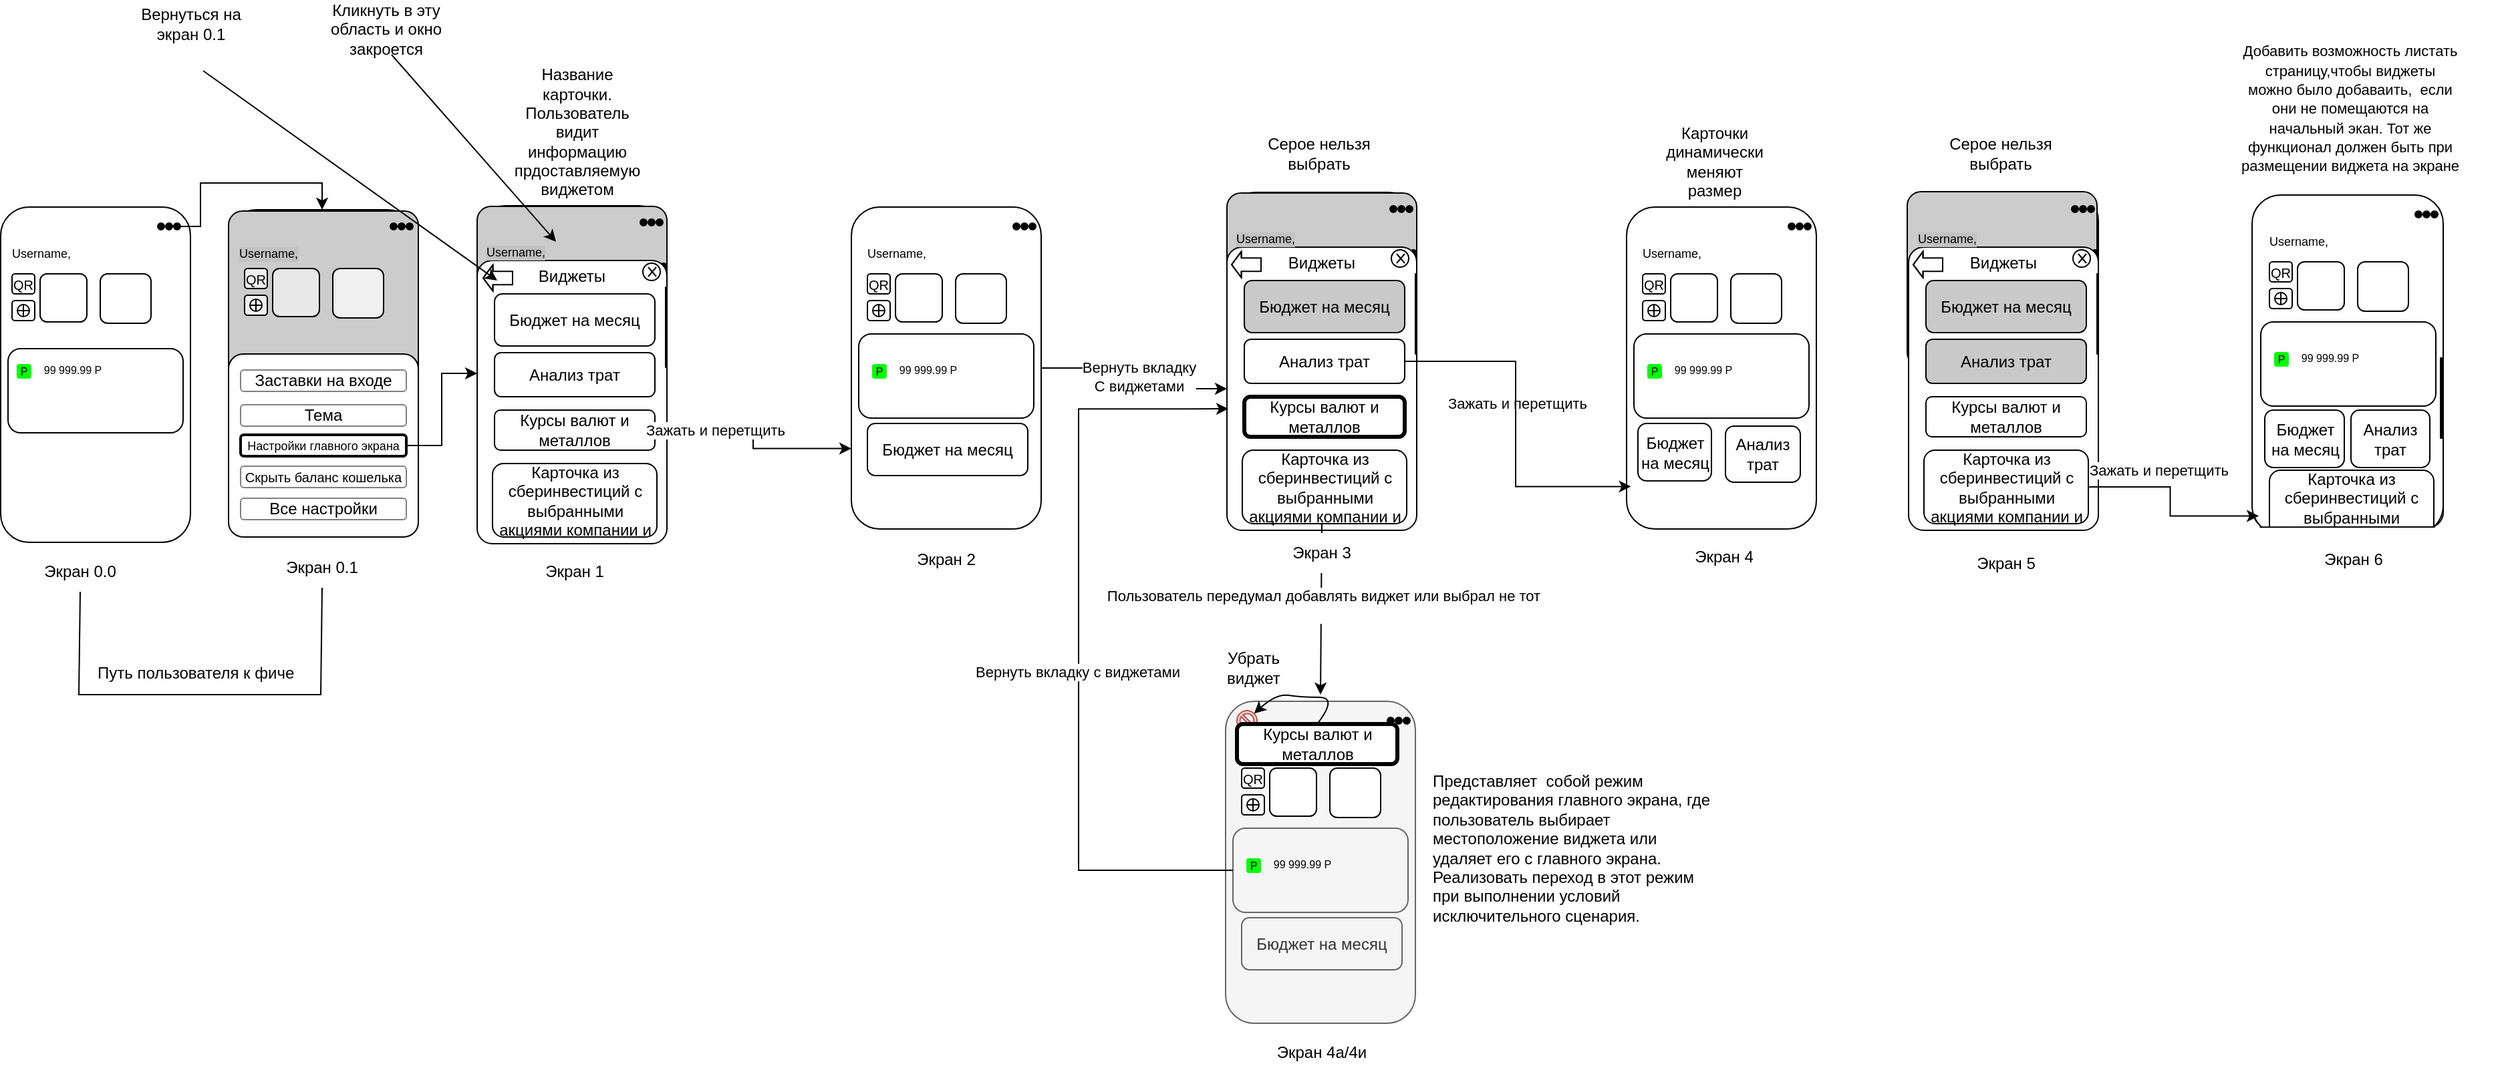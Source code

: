 <mxfile version="24.8.1" pages="2">
  <diagram name="Страница — 1" id="lJYcp6If_Fh8uzI9FPVJ">
    <mxGraphModel dx="3767" dy="2670" grid="0" gridSize="10" guides="1" tooltips="1" connect="1" arrows="1" fold="1" page="0" pageScale="1" pageWidth="827" pageHeight="1169" math="0" shadow="0">
      <root>
        <mxCell id="0" />
        <mxCell id="1" parent="0" />
        <mxCell id="Z2FDzCGCcTzIO5ywy2gm-286" value="" style="rounded=1;whiteSpace=wrap;html=1;arcSize=8;" parent="1" vertex="1">
          <mxGeometry x="1549" y="71" width="142" height="212" as="geometry" />
        </mxCell>
        <mxCell id="Z2FDzCGCcTzIO5ywy2gm-260" value="" style="rounded=1;whiteSpace=wrap;html=1;" parent="1" vertex="1">
          <mxGeometry x="1548" y="34" width="143" height="254" as="geometry" />
        </mxCell>
        <mxCell id="Z2FDzCGCcTzIO5ywy2gm-277" value="Карточка из сберинвестиций с выбранными акциями компании и" style="rounded=1;whiteSpace=wrap;html=1;" parent="1" vertex="1">
          <mxGeometry x="1561" y="240" width="123" height="55" as="geometry" />
        </mxCell>
        <mxCell id="Z2FDzCGCcTzIO5ywy2gm-181" style="edgeStyle=orthogonalEdgeStyle;rounded=0;orthogonalLoop=1;jettySize=auto;html=1;exitX=1;exitY=0.5;exitDx=0;exitDy=0;" parent="1" source="Z2FDzCGCcTzIO5ywy2gm-139" target="Z2FDzCGCcTzIO5ywy2gm-170" edge="1">
          <mxGeometry relative="1" as="geometry" />
        </mxCell>
        <mxCell id="Z2FDzCGCcTzIO5ywy2gm-182" value="Вернуть вкладку&lt;div&gt;С виджетами&lt;/div&gt;" style="edgeLabel;html=1;align=center;verticalAlign=middle;resizable=0;points=[];" parent="Z2FDzCGCcTzIO5ywy2gm-181" vertex="1" connectable="0">
          <mxGeometry x="-0.005" y="3" relative="1" as="geometry">
            <mxPoint y="-1" as="offset" />
          </mxGeometry>
        </mxCell>
        <mxCell id="Z2FDzCGCcTzIO5ywy2gm-139" value="" style="rounded=1;whiteSpace=wrap;html=1;" parent="1" vertex="1">
          <mxGeometry x="500" y="43" width="142" height="241" as="geometry" />
        </mxCell>
        <mxCell id="Z2FDzCGCcTzIO5ywy2gm-154" value="" style="rounded=1;whiteSpace=wrap;html=1;movable=1;resizable=1;rotatable=1;deletable=1;editable=1;locked=0;connectable=1;" parent="1" vertex="1">
          <mxGeometry x="505.5" y="138" width="131" height="63" as="geometry" />
        </mxCell>
        <mxCell id="Z2FDzCGCcTzIO5ywy2gm-2" value="" style="rounded=1;whiteSpace=wrap;html=1;" parent="1" vertex="1">
          <mxGeometry x="220" y="42" width="142" height="251" as="geometry" />
        </mxCell>
        <mxCell id="Z2FDzCGCcTzIO5ywy2gm-117" value="" style="rounded=1;whiteSpace=wrap;html=1;arcSize=8;fillColor=#CCCCCC;" parent="1" vertex="1">
          <mxGeometry x="220" y="42.5" width="142" height="131" as="geometry" />
        </mxCell>
        <mxCell id="Z2FDzCGCcTzIO5ywy2gm-3" value="" style="rounded=1;whiteSpace=wrap;html=1;" parent="1" vertex="1">
          <mxGeometry x="34" y="45" width="140" height="245" as="geometry" />
        </mxCell>
        <mxCell id="Z2FDzCGCcTzIO5ywy2gm-72" value="" style="rounded=1;whiteSpace=wrap;html=1;arcSize=8;fillColor=#CCCCCC;" parent="1" vertex="1">
          <mxGeometry x="34" y="46" width="142" height="131" as="geometry" />
        </mxCell>
        <mxCell id="Z2FDzCGCcTzIO5ywy2gm-87" value="QR" style="rounded=1;whiteSpace=wrap;html=1;fontSize=10;fillColor=#EDEDED;" parent="1" vertex="1">
          <mxGeometry x="46" y="89" width="17" height="15" as="geometry" />
        </mxCell>
        <mxCell id="Z2FDzCGCcTzIO5ywy2gm-88" value="" style="rounded=1;whiteSpace=wrap;html=1;portConstraintRotation=0;noLabel=0;absoluteArcSize=0;fillColor=#E8E8E8;" parent="1" vertex="1">
          <mxGeometry x="67" y="89" width="35" height="36" as="geometry" />
        </mxCell>
        <mxCell id="Z2FDzCGCcTzIO5ywy2gm-89" value="" style="rounded=1;whiteSpace=wrap;html=1;fillColor=#F0F0F0;" parent="1" vertex="1">
          <mxGeometry x="112" y="89" width="38" height="37" as="geometry" />
        </mxCell>
        <mxCell id="Z2FDzCGCcTzIO5ywy2gm-90" value="" style="rounded=1;whiteSpace=wrap;html=1;fillColor=#F0F0F0;" parent="1" vertex="1">
          <mxGeometry x="46" y="109" width="17" height="15" as="geometry" />
        </mxCell>
        <mxCell id="Z2FDzCGCcTzIO5ywy2gm-91" value="Username," style="text;html=1;align=center;verticalAlign=middle;whiteSpace=wrap;rounded=0;fontSize=9;labelBackgroundColor=#C2C2C2;" parent="1" vertex="1">
          <mxGeometry x="34" y="62.5" width="60" height="30" as="geometry" />
        </mxCell>
        <mxCell id="Z2FDzCGCcTzIO5ywy2gm-92" value="Р" style="rounded=1;whiteSpace=wrap;html=1;labelBackgroundColor=none;fillColor=#00FF00;strokeColor=#00FF00;fontSize=8;" parent="1" vertex="1">
          <mxGeometry x="50" y="181" width="10" height="10" as="geometry" />
        </mxCell>
        <mxCell id="Z2FDzCGCcTzIO5ywy2gm-93" value="99 999.99 Р" style="text;html=1;align=center;verticalAlign=middle;whiteSpace=wrap;rounded=0;fontSize=8;" parent="1" vertex="1">
          <mxGeometry x="46" y="181" width="91" height="7" as="geometry" />
        </mxCell>
        <mxCell id="Z2FDzCGCcTzIO5ywy2gm-94" value="" style="ellipse;whiteSpace=wrap;html=1;aspect=fixed;" parent="1" vertex="1">
          <mxGeometry x="50" y="112" width="9" height="9" as="geometry" />
        </mxCell>
        <mxCell id="Z2FDzCGCcTzIO5ywy2gm-95" value="" style="endArrow=none;html=1;rounded=0;exitX=0.5;exitY=1;exitDx=0;exitDy=0;entryX=0.5;entryY=0;entryDx=0;entryDy=0;" parent="1" source="Z2FDzCGCcTzIO5ywy2gm-94" target="Z2FDzCGCcTzIO5ywy2gm-94" edge="1">
          <mxGeometry width="50" height="50" relative="1" as="geometry">
            <mxPoint x="199" y="194" as="sourcePoint" />
            <mxPoint x="249" y="144" as="targetPoint" />
          </mxGeometry>
        </mxCell>
        <mxCell id="Z2FDzCGCcTzIO5ywy2gm-96" value="" style="endArrow=none;html=1;rounded=0;exitX=0;exitY=0.5;exitDx=0;exitDy=0;entryX=1;entryY=0.5;entryDx=0;entryDy=0;" parent="1" edge="1">
          <mxGeometry width="50" height="50" relative="1" as="geometry">
            <mxPoint x="50.0" y="116.5" as="sourcePoint" />
            <mxPoint x="59.0" y="116.5" as="targetPoint" />
          </mxGeometry>
        </mxCell>
        <mxCell id="Z2FDzCGCcTzIO5ywy2gm-97" value="" style="ellipse;whiteSpace=wrap;html=1;aspect=fixed;fillColor=#000000;" parent="1" vertex="1">
          <mxGeometry x="155" y="55" width="5" height="5" as="geometry" />
        </mxCell>
        <mxCell id="Z2FDzCGCcTzIO5ywy2gm-98" value="" style="ellipse;whiteSpace=wrap;html=1;aspect=fixed;fillColor=#000000;" parent="1" vertex="1">
          <mxGeometry x="161" y="55" width="5" height="5" as="geometry" />
        </mxCell>
        <mxCell id="Z2FDzCGCcTzIO5ywy2gm-99" value="" style="ellipse;whiteSpace=wrap;html=1;aspect=fixed;fillColor=#000000;" parent="1" vertex="1">
          <mxGeometry x="167" y="55" width="5" height="5" as="geometry" />
        </mxCell>
        <mxCell id="Z2FDzCGCcTzIO5ywy2gm-1" value="" style="rounded=1;whiteSpace=wrap;html=1;" parent="1" vertex="1">
          <mxGeometry x="-136.5" y="43" width="142" height="251" as="geometry" />
        </mxCell>
        <mxCell id="Z2FDzCGCcTzIO5ywy2gm-4" value="" style="rounded=1;whiteSpace=wrap;html=1;movable=0;resizable=0;rotatable=0;deletable=0;editable=0;locked=1;connectable=0;" parent="1" vertex="1">
          <mxGeometry x="-131" y="149" width="131" height="63" as="geometry" />
        </mxCell>
        <mxCell id="Z2FDzCGCcTzIO5ywy2gm-5" value="QR" style="rounded=1;whiteSpace=wrap;html=1;fontSize=10;" parent="1" vertex="1">
          <mxGeometry x="-128" y="93" width="17" height="15" as="geometry" />
        </mxCell>
        <mxCell id="Z2FDzCGCcTzIO5ywy2gm-6" value="" style="rounded=1;whiteSpace=wrap;html=1;" parent="1" vertex="1">
          <mxGeometry x="-107" y="93" width="35" height="36" as="geometry" />
        </mxCell>
        <mxCell id="Z2FDzCGCcTzIO5ywy2gm-7" value="" style="rounded=1;whiteSpace=wrap;html=1;" parent="1" vertex="1">
          <mxGeometry x="-62" y="93" width="38" height="37" as="geometry" />
        </mxCell>
        <mxCell id="Z2FDzCGCcTzIO5ywy2gm-8" value="" style="rounded=1;whiteSpace=wrap;html=1;" parent="1" vertex="1">
          <mxGeometry x="-128" y="113" width="17" height="15" as="geometry" />
        </mxCell>
        <mxCell id="Z2FDzCGCcTzIO5ywy2gm-9" value="Username," style="text;html=1;align=center;verticalAlign=middle;whiteSpace=wrap;rounded=0;fontSize=9;" parent="1" vertex="1">
          <mxGeometry x="-136.5" y="63" width="60" height="30" as="geometry" />
        </mxCell>
        <mxCell id="Z2FDzCGCcTzIO5ywy2gm-10" value="Р" style="rounded=1;whiteSpace=wrap;html=1;labelBackgroundColor=none;fillColor=#00FF00;strokeColor=#00FF00;fontSize=8;" parent="1" vertex="1">
          <mxGeometry x="-124" y="161" width="10" height="10" as="geometry" />
        </mxCell>
        <mxCell id="Z2FDzCGCcTzIO5ywy2gm-11" value="99 999.99 Р" style="text;html=1;align=center;verticalAlign=middle;whiteSpace=wrap;rounded=0;fontSize=8;" parent="1" vertex="1">
          <mxGeometry x="-128" y="161" width="91" height="7" as="geometry" />
        </mxCell>
        <mxCell id="Z2FDzCGCcTzIO5ywy2gm-12" value="" style="ellipse;whiteSpace=wrap;html=1;aspect=fixed;" parent="1" vertex="1">
          <mxGeometry x="-124" y="116" width="9" height="9" as="geometry" />
        </mxCell>
        <mxCell id="Z2FDzCGCcTzIO5ywy2gm-13" value="" style="endArrow=none;html=1;rounded=0;exitX=0.5;exitY=1;exitDx=0;exitDy=0;entryX=0.5;entryY=0;entryDx=0;entryDy=0;" parent="1" source="Z2FDzCGCcTzIO5ywy2gm-12" target="Z2FDzCGCcTzIO5ywy2gm-12" edge="1">
          <mxGeometry width="50" height="50" relative="1" as="geometry">
            <mxPoint x="25" y="198" as="sourcePoint" />
            <mxPoint x="75" y="148" as="targetPoint" />
          </mxGeometry>
        </mxCell>
        <mxCell id="Z2FDzCGCcTzIO5ywy2gm-14" value="" style="endArrow=none;html=1;rounded=0;exitX=0;exitY=0.5;exitDx=0;exitDy=0;entryX=1;entryY=0.5;entryDx=0;entryDy=0;" parent="1" edge="1">
          <mxGeometry width="50" height="50" relative="1" as="geometry">
            <mxPoint x="-124.0" y="120.5" as="sourcePoint" />
            <mxPoint x="-115.0" y="120.5" as="targetPoint" />
          </mxGeometry>
        </mxCell>
        <mxCell id="Z2FDzCGCcTzIO5ywy2gm-15" value="" style="ellipse;whiteSpace=wrap;html=1;aspect=fixed;fillColor=#000000;" parent="1" vertex="1">
          <mxGeometry x="-19" y="55" width="5" height="5" as="geometry" />
        </mxCell>
        <mxCell id="Z2FDzCGCcTzIO5ywy2gm-23" value="" style="edgeStyle=orthogonalEdgeStyle;rounded=0;orthogonalLoop=1;jettySize=auto;html=1;entryX=0.5;entryY=0;entryDx=0;entryDy=0;" parent="1" source="Z2FDzCGCcTzIO5ywy2gm-16" target="Z2FDzCGCcTzIO5ywy2gm-3" edge="1">
          <mxGeometry relative="1" as="geometry">
            <mxPoint x="-10.5" y="12.5" as="targetPoint" />
          </mxGeometry>
        </mxCell>
        <mxCell id="Z2FDzCGCcTzIO5ywy2gm-16" value="" style="ellipse;whiteSpace=wrap;html=1;aspect=fixed;fillColor=#000000;" parent="1" vertex="1">
          <mxGeometry x="-13" y="55" width="5" height="5" as="geometry" />
        </mxCell>
        <mxCell id="Z2FDzCGCcTzIO5ywy2gm-17" value="" style="ellipse;whiteSpace=wrap;html=1;aspect=fixed;fillColor=#000000;" parent="1" vertex="1">
          <mxGeometry x="-7" y="55" width="5" height="5" as="geometry" />
        </mxCell>
        <mxCell id="Z2FDzCGCcTzIO5ywy2gm-25" value="" style="rounded=1;whiteSpace=wrap;html=1;arcSize=8;" parent="1" vertex="1">
          <mxGeometry x="34" y="153" width="142" height="137" as="geometry" />
        </mxCell>
        <mxCell id="Z2FDzCGCcTzIO5ywy2gm-24" value="Заставки на входе" style="rounded=1;whiteSpace=wrap;html=1;strokeColor=#808080;" parent="1" vertex="1">
          <mxGeometry x="43" y="165" width="124" height="16" as="geometry" />
        </mxCell>
        <mxCell id="Z2FDzCGCcTzIO5ywy2gm-100" value="Тема" style="rounded=1;whiteSpace=wrap;html=1;strokeColor=#808080;" parent="1" vertex="1">
          <mxGeometry x="43" y="191" width="124" height="16" as="geometry" />
        </mxCell>
        <mxCell id="Z2FDzCGCcTzIO5ywy2gm-104" style="edgeStyle=orthogonalEdgeStyle;rounded=0;orthogonalLoop=1;jettySize=auto;html=1;entryX=0;entryY=0.5;entryDx=0;entryDy=0;" parent="1" source="Z2FDzCGCcTzIO5ywy2gm-101" target="Z2FDzCGCcTzIO5ywy2gm-2" edge="1">
          <mxGeometry relative="1" as="geometry" />
        </mxCell>
        <mxCell id="Z2FDzCGCcTzIO5ywy2gm-101" value="Настройки главного экрана" style="rounded=1;whiteSpace=wrap;html=1;strokeColor=#000000;fontSize=9;strokeWidth=2;" parent="1" vertex="1">
          <mxGeometry x="43" y="213.5" width="124" height="16" as="geometry" />
        </mxCell>
        <mxCell id="Z2FDzCGCcTzIO5ywy2gm-102" value="Скрыть баланс кошелька" style="rounded=1;whiteSpace=wrap;html=1;strokeColor=#808080;fontSize=10;" parent="1" vertex="1">
          <mxGeometry x="43" y="237" width="124" height="16" as="geometry" />
        </mxCell>
        <mxCell id="Z2FDzCGCcTzIO5ywy2gm-103" value="Все настройки" style="rounded=1;whiteSpace=wrap;html=1;strokeColor=#808080;" parent="1" vertex="1">
          <mxGeometry x="43" y="261" width="124" height="16" as="geometry" />
        </mxCell>
        <mxCell id="Z2FDzCGCcTzIO5ywy2gm-105" value="QR" style="rounded=1;whiteSpace=wrap;html=1;fontSize=10;fillColor=#EDEDED;" parent="1" vertex="1">
          <mxGeometry x="236" y="123" width="17" height="15" as="geometry" />
        </mxCell>
        <mxCell id="Z2FDzCGCcTzIO5ywy2gm-106" value="" style="rounded=1;whiteSpace=wrap;html=1;portConstraintRotation=0;noLabel=0;absoluteArcSize=0;fillColor=#E8E8E8;" parent="1" vertex="1">
          <mxGeometry x="257" y="123" width="35" height="36" as="geometry" />
        </mxCell>
        <mxCell id="Z2FDzCGCcTzIO5ywy2gm-107" value="" style="rounded=1;whiteSpace=wrap;html=1;fillColor=#F0F0F0;" parent="1" vertex="1">
          <mxGeometry x="302" y="123" width="38" height="37" as="geometry" />
        </mxCell>
        <mxCell id="Z2FDzCGCcTzIO5ywy2gm-108" value="" style="rounded=1;whiteSpace=wrap;html=1;fillColor=#F0F0F0;" parent="1" vertex="1">
          <mxGeometry x="236" y="143" width="17" height="15" as="geometry" />
        </mxCell>
        <mxCell id="Z2FDzCGCcTzIO5ywy2gm-109" value="Username," style="text;html=1;align=center;verticalAlign=middle;whiteSpace=wrap;rounded=0;fontSize=9;labelBackgroundColor=#C2C2C2;" parent="1" vertex="1">
          <mxGeometry x="227.5" y="93" width="60" height="30" as="geometry" />
        </mxCell>
        <mxCell id="Z2FDzCGCcTzIO5ywy2gm-110" value="" style="ellipse;whiteSpace=wrap;html=1;aspect=fixed;" parent="1" vertex="1">
          <mxGeometry x="240" y="146" width="9" height="9" as="geometry" />
        </mxCell>
        <mxCell id="Z2FDzCGCcTzIO5ywy2gm-111" value="" style="endArrow=none;html=1;rounded=0;exitX=0.5;exitY=1;exitDx=0;exitDy=0;entryX=0.5;entryY=0;entryDx=0;entryDy=0;" parent="1" source="Z2FDzCGCcTzIO5ywy2gm-110" target="Z2FDzCGCcTzIO5ywy2gm-110" edge="1">
          <mxGeometry width="50" height="50" relative="1" as="geometry">
            <mxPoint x="389" y="228" as="sourcePoint" />
            <mxPoint x="439" y="178" as="targetPoint" />
          </mxGeometry>
        </mxCell>
        <mxCell id="Z2FDzCGCcTzIO5ywy2gm-112" value="" style="endArrow=none;html=1;rounded=0;exitX=0;exitY=0.5;exitDx=0;exitDy=0;entryX=1;entryY=0.5;entryDx=0;entryDy=0;" parent="1" edge="1">
          <mxGeometry width="50" height="50" relative="1" as="geometry">
            <mxPoint x="240.0" y="150.5" as="sourcePoint" />
            <mxPoint x="249.0" y="150.5" as="targetPoint" />
          </mxGeometry>
        </mxCell>
        <mxCell id="Z2FDzCGCcTzIO5ywy2gm-113" value="" style="ellipse;whiteSpace=wrap;html=1;aspect=fixed;fillColor=#000000;" parent="1" vertex="1">
          <mxGeometry x="345" y="85" width="5" height="5" as="geometry" />
        </mxCell>
        <mxCell id="Z2FDzCGCcTzIO5ywy2gm-114" value="" style="ellipse;whiteSpace=wrap;html=1;aspect=fixed;fillColor=#000000;" parent="1" vertex="1">
          <mxGeometry x="351" y="85" width="5" height="5" as="geometry" />
        </mxCell>
        <mxCell id="Z2FDzCGCcTzIO5ywy2gm-115" value="" style="ellipse;whiteSpace=wrap;html=1;aspect=fixed;fillColor=#000000;" parent="1" vertex="1">
          <mxGeometry x="357" y="85" width="5" height="5" as="geometry" />
        </mxCell>
        <mxCell id="Z2FDzCGCcTzIO5ywy2gm-118" value="" style="rounded=1;whiteSpace=wrap;html=1;arcSize=8;" parent="1" vertex="1">
          <mxGeometry x="220" y="83" width="142" height="212" as="geometry" />
        </mxCell>
        <mxCell id="Z2FDzCGCcTzIO5ywy2gm-119" value="Бюджет на месяц" style="rounded=1;whiteSpace=wrap;html=1;" parent="1" vertex="1">
          <mxGeometry x="233" y="108" width="120" height="39" as="geometry" />
        </mxCell>
        <mxCell id="Z2FDzCGCcTzIO5ywy2gm-120" value="Анализ трат" style="rounded=1;whiteSpace=wrap;html=1;" parent="1" vertex="1">
          <mxGeometry x="233" y="152" width="120" height="33" as="geometry" />
        </mxCell>
        <mxCell id="Z2FDzCGCcTzIO5ywy2gm-122" value="Курсы валют и металлов" style="rounded=1;whiteSpace=wrap;html=1;" parent="1" vertex="1">
          <mxGeometry x="233" y="195" width="120" height="30" as="geometry" />
        </mxCell>
        <mxCell id="Z2FDzCGCcTzIO5ywy2gm-123" value="Виджеты" style="text;html=1;align=center;verticalAlign=middle;whiteSpace=wrap;rounded=0;" parent="1" vertex="1">
          <mxGeometry x="261" y="80" width="60" height="30" as="geometry" />
        </mxCell>
        <mxCell id="Z2FDzCGCcTzIO5ywy2gm-137" value="" style="edgeStyle=orthogonalEdgeStyle;rounded=0;orthogonalLoop=1;jettySize=auto;html=1;exitX=1;exitY=0.5;exitDx=0;exitDy=0;entryX=0;entryY=0.75;entryDx=0;entryDy=0;" parent="1" source="Z2FDzCGCcTzIO5ywy2gm-122" target="Z2FDzCGCcTzIO5ywy2gm-139" edge="1">
          <mxGeometry relative="1" as="geometry">
            <mxPoint x="364" y="92" as="sourcePoint" />
            <mxPoint x="498" y="131" as="targetPoint" />
          </mxGeometry>
        </mxCell>
        <mxCell id="Z2FDzCGCcTzIO5ywy2gm-138" value="Зажать и перетщить" style="edgeLabel;html=1;align=center;verticalAlign=middle;resizable=0;points=[];" parent="Z2FDzCGCcTzIO5ywy2gm-137" vertex="1" connectable="0">
          <mxGeometry x="-0.441" relative="1" as="geometry">
            <mxPoint as="offset" />
          </mxGeometry>
        </mxCell>
        <mxCell id="Z2FDzCGCcTzIO5ywy2gm-125" value="" style="rounded=1;whiteSpace=wrap;html=1;" parent="1" vertex="1">
          <mxGeometry x="361" y="103" width="1" height="60" as="geometry" />
        </mxCell>
        <mxCell id="Z2FDzCGCcTzIO5ywy2gm-131" value="Username," style="text;html=1;align=center;verticalAlign=middle;whiteSpace=wrap;rounded=0;fontSize=9;labelBackgroundColor=#C2C2C2;" parent="1" vertex="1">
          <mxGeometry x="219" y="61.5" width="60" height="30" as="geometry" />
        </mxCell>
        <mxCell id="Z2FDzCGCcTzIO5ywy2gm-132" value="" style="ellipse;whiteSpace=wrap;html=1;aspect=fixed;fillColor=#000000;" parent="1" vertex="1">
          <mxGeometry x="342" y="52" width="5" height="5" as="geometry" />
        </mxCell>
        <mxCell id="Z2FDzCGCcTzIO5ywy2gm-133" value="" style="ellipse;whiteSpace=wrap;html=1;aspect=fixed;fillColor=#000000;" parent="1" vertex="1">
          <mxGeometry x="348" y="52" width="5" height="5" as="geometry" />
        </mxCell>
        <mxCell id="Z2FDzCGCcTzIO5ywy2gm-134" value="" style="ellipse;whiteSpace=wrap;html=1;aspect=fixed;fillColor=#000000;" parent="1" vertex="1">
          <mxGeometry x="354" y="52" width="5" height="5" as="geometry" />
        </mxCell>
        <mxCell id="Z2FDzCGCcTzIO5ywy2gm-135" value="Карточка из сберинвестиций с выбранными акциями компании и" style="rounded=1;whiteSpace=wrap;html=1;" parent="1" vertex="1">
          <mxGeometry x="231.5" y="235" width="123" height="55" as="geometry" />
        </mxCell>
        <mxCell id="Z2FDzCGCcTzIO5ywy2gm-141" value="QR" style="rounded=1;whiteSpace=wrap;html=1;fontSize=10;" parent="1" vertex="1">
          <mxGeometry x="512" y="93" width="17" height="15" as="geometry" />
        </mxCell>
        <mxCell id="Z2FDzCGCcTzIO5ywy2gm-142" value="" style="rounded=1;whiteSpace=wrap;html=1;" parent="1" vertex="1">
          <mxGeometry x="533" y="93" width="35" height="36" as="geometry" />
        </mxCell>
        <mxCell id="Z2FDzCGCcTzIO5ywy2gm-143" value="" style="rounded=1;whiteSpace=wrap;html=1;" parent="1" vertex="1">
          <mxGeometry x="578" y="93" width="38" height="37" as="geometry" />
        </mxCell>
        <mxCell id="Z2FDzCGCcTzIO5ywy2gm-144" value="" style="rounded=1;whiteSpace=wrap;html=1;" parent="1" vertex="1">
          <mxGeometry x="512" y="113" width="17" height="15" as="geometry" />
        </mxCell>
        <mxCell id="Z2FDzCGCcTzIO5ywy2gm-145" value="Username," style="text;html=1;align=center;verticalAlign=middle;whiteSpace=wrap;rounded=0;fontSize=9;" parent="1" vertex="1">
          <mxGeometry x="503.5" y="63" width="60" height="30" as="geometry" />
        </mxCell>
        <mxCell id="Z2FDzCGCcTzIO5ywy2gm-146" value="Р" style="rounded=1;whiteSpace=wrap;html=1;labelBackgroundColor=none;fillColor=#00FF00;strokeColor=#00FF00;fontSize=8;" parent="1" vertex="1">
          <mxGeometry x="516" y="161" width="10" height="10" as="geometry" />
        </mxCell>
        <mxCell id="Z2FDzCGCcTzIO5ywy2gm-147" value="99 999.99 Р" style="text;html=1;align=center;verticalAlign=middle;whiteSpace=wrap;rounded=0;fontSize=8;" parent="1" vertex="1">
          <mxGeometry x="512" y="161" width="91" height="7" as="geometry" />
        </mxCell>
        <mxCell id="Z2FDzCGCcTzIO5ywy2gm-148" value="" style="ellipse;whiteSpace=wrap;html=1;aspect=fixed;" parent="1" vertex="1">
          <mxGeometry x="516" y="116" width="9" height="9" as="geometry" />
        </mxCell>
        <mxCell id="Z2FDzCGCcTzIO5ywy2gm-149" value="" style="endArrow=none;html=1;rounded=0;exitX=0.5;exitY=1;exitDx=0;exitDy=0;entryX=0.5;entryY=0;entryDx=0;entryDy=0;" parent="1" source="Z2FDzCGCcTzIO5ywy2gm-148" target="Z2FDzCGCcTzIO5ywy2gm-148" edge="1">
          <mxGeometry width="50" height="50" relative="1" as="geometry">
            <mxPoint x="665" y="198" as="sourcePoint" />
            <mxPoint x="715" y="148" as="targetPoint" />
          </mxGeometry>
        </mxCell>
        <mxCell id="Z2FDzCGCcTzIO5ywy2gm-150" value="" style="endArrow=none;html=1;rounded=0;exitX=0;exitY=0.5;exitDx=0;exitDy=0;entryX=1;entryY=0.5;entryDx=0;entryDy=0;" parent="1" edge="1">
          <mxGeometry width="50" height="50" relative="1" as="geometry">
            <mxPoint x="516.0" y="120.5" as="sourcePoint" />
            <mxPoint x="525.0" y="120.5" as="targetPoint" />
          </mxGeometry>
        </mxCell>
        <mxCell id="Z2FDzCGCcTzIO5ywy2gm-151" value="" style="ellipse;whiteSpace=wrap;html=1;aspect=fixed;fillColor=#000000;" parent="1" vertex="1">
          <mxGeometry x="621" y="55" width="5" height="5" as="geometry" />
        </mxCell>
        <mxCell id="Z2FDzCGCcTzIO5ywy2gm-152" value="" style="ellipse;whiteSpace=wrap;html=1;aspect=fixed;fillColor=#000000;" parent="1" vertex="1">
          <mxGeometry x="627" y="55" width="5" height="5" as="geometry" />
        </mxCell>
        <mxCell id="Z2FDzCGCcTzIO5ywy2gm-153" value="" style="ellipse;whiteSpace=wrap;html=1;aspect=fixed;fillColor=#000000;" parent="1" vertex="1">
          <mxGeometry x="633" y="55" width="5" height="5" as="geometry" />
        </mxCell>
        <mxCell id="Z2FDzCGCcTzIO5ywy2gm-156" value="Бюджет на месяц" style="rounded=1;whiteSpace=wrap;html=1;" parent="1" vertex="1">
          <mxGeometry x="512" y="205" width="120" height="39" as="geometry" />
        </mxCell>
        <mxCell id="Z2FDzCGCcTzIO5ywy2gm-157" value="" style="rounded=1;whiteSpace=wrap;html=1;" parent="1" vertex="1">
          <mxGeometry x="781" y="32" width="142" height="251" as="geometry" />
        </mxCell>
        <mxCell id="Z2FDzCGCcTzIO5ywy2gm-158" value="" style="rounded=1;whiteSpace=wrap;html=1;arcSize=8;fillColor=#CCCCCC;" parent="1" vertex="1">
          <mxGeometry x="781" y="32.5" width="142" height="131" as="geometry" />
        </mxCell>
        <mxCell id="Z2FDzCGCcTzIO5ywy2gm-159" value="QR" style="rounded=1;whiteSpace=wrap;html=1;fontSize=10;fillColor=#EDEDED;" parent="1" vertex="1">
          <mxGeometry x="797" y="113" width="17" height="15" as="geometry" />
        </mxCell>
        <mxCell id="Z2FDzCGCcTzIO5ywy2gm-160" value="" style="rounded=1;whiteSpace=wrap;html=1;portConstraintRotation=0;noLabel=0;absoluteArcSize=0;fillColor=#E8E8E8;" parent="1" vertex="1">
          <mxGeometry x="818" y="113" width="35" height="36" as="geometry" />
        </mxCell>
        <mxCell id="Z2FDzCGCcTzIO5ywy2gm-161" value="" style="rounded=1;whiteSpace=wrap;html=1;fillColor=#F0F0F0;" parent="1" vertex="1">
          <mxGeometry x="863" y="113" width="38" height="37" as="geometry" />
        </mxCell>
        <mxCell id="Z2FDzCGCcTzIO5ywy2gm-162" value="" style="rounded=1;whiteSpace=wrap;html=1;fillColor=#F0F0F0;" parent="1" vertex="1">
          <mxGeometry x="797" y="133" width="17" height="15" as="geometry" />
        </mxCell>
        <mxCell id="Z2FDzCGCcTzIO5ywy2gm-163" value="Username," style="text;html=1;align=center;verticalAlign=middle;whiteSpace=wrap;rounded=0;fontSize=9;labelBackgroundColor=#C2C2C2;" parent="1" vertex="1">
          <mxGeometry x="788.5" y="83" width="60" height="30" as="geometry" />
        </mxCell>
        <mxCell id="Z2FDzCGCcTzIO5ywy2gm-164" value="" style="ellipse;whiteSpace=wrap;html=1;aspect=fixed;" parent="1" vertex="1">
          <mxGeometry x="801" y="136" width="9" height="9" as="geometry" />
        </mxCell>
        <mxCell id="Z2FDzCGCcTzIO5ywy2gm-165" value="" style="endArrow=none;html=1;rounded=0;exitX=0.5;exitY=1;exitDx=0;exitDy=0;entryX=0.5;entryY=0;entryDx=0;entryDy=0;" parent="1" source="Z2FDzCGCcTzIO5ywy2gm-164" target="Z2FDzCGCcTzIO5ywy2gm-164" edge="1">
          <mxGeometry width="50" height="50" relative="1" as="geometry">
            <mxPoint x="950" y="218" as="sourcePoint" />
            <mxPoint x="1000" y="168" as="targetPoint" />
          </mxGeometry>
        </mxCell>
        <mxCell id="Z2FDzCGCcTzIO5ywy2gm-166" value="" style="endArrow=none;html=1;rounded=0;exitX=0;exitY=0.5;exitDx=0;exitDy=0;entryX=1;entryY=0.5;entryDx=0;entryDy=0;" parent="1" edge="1">
          <mxGeometry width="50" height="50" relative="1" as="geometry">
            <mxPoint x="801.0" y="140.5" as="sourcePoint" />
            <mxPoint x="810.0" y="140.5" as="targetPoint" />
          </mxGeometry>
        </mxCell>
        <mxCell id="Z2FDzCGCcTzIO5ywy2gm-167" value="" style="ellipse;whiteSpace=wrap;html=1;aspect=fixed;fillColor=#000000;" parent="1" vertex="1">
          <mxGeometry x="906" y="75" width="5" height="5" as="geometry" />
        </mxCell>
        <mxCell id="Z2FDzCGCcTzIO5ywy2gm-168" value="" style="ellipse;whiteSpace=wrap;html=1;aspect=fixed;fillColor=#000000;" parent="1" vertex="1">
          <mxGeometry x="912" y="75" width="5" height="5" as="geometry" />
        </mxCell>
        <mxCell id="Z2FDzCGCcTzIO5ywy2gm-169" value="" style="ellipse;whiteSpace=wrap;html=1;aspect=fixed;fillColor=#000000;" parent="1" vertex="1">
          <mxGeometry x="918" y="75" width="5" height="5" as="geometry" />
        </mxCell>
        <mxCell id="Z2FDzCGCcTzIO5ywy2gm-170" value="" style="rounded=1;whiteSpace=wrap;html=1;arcSize=8;" parent="1" vertex="1">
          <mxGeometry x="781" y="73" width="142" height="212" as="geometry" />
        </mxCell>
        <mxCell id="Z2FDzCGCcTzIO5ywy2gm-171" value="Бюджет на месяц" style="rounded=1;whiteSpace=wrap;html=1;fillColor=#C9C9C9;" parent="1" vertex="1">
          <mxGeometry x="794" y="98" width="120" height="39" as="geometry" />
        </mxCell>
        <mxCell id="Z2FDzCGCcTzIO5ywy2gm-172" value="Анализ трат" style="rounded=1;whiteSpace=wrap;html=1;" parent="1" vertex="1">
          <mxGeometry x="794" y="142" width="120" height="33" as="geometry" />
        </mxCell>
        <mxCell id="Z2FDzCGCcTzIO5ywy2gm-173" value="Курсы валют и металлов" style="rounded=1;whiteSpace=wrap;html=1;strokeWidth=3;" parent="1" vertex="1">
          <mxGeometry x="794" y="185" width="120" height="30" as="geometry" />
        </mxCell>
        <mxCell id="Z2FDzCGCcTzIO5ywy2gm-174" value="Виджеты" style="text;html=1;align=center;verticalAlign=middle;whiteSpace=wrap;rounded=0;" parent="1" vertex="1">
          <mxGeometry x="822" y="70" width="60" height="30" as="geometry" />
        </mxCell>
        <mxCell id="Z2FDzCGCcTzIO5ywy2gm-175" value="" style="rounded=1;whiteSpace=wrap;html=1;" parent="1" vertex="1">
          <mxGeometry x="922" y="93" width="1" height="60" as="geometry" />
        </mxCell>
        <mxCell id="Z2FDzCGCcTzIO5ywy2gm-176" value="Username," style="text;html=1;align=center;verticalAlign=middle;whiteSpace=wrap;rounded=0;fontSize=9;labelBackgroundColor=#C2C2C2;" parent="1" vertex="1">
          <mxGeometry x="780" y="51.5" width="60" height="30" as="geometry" />
        </mxCell>
        <mxCell id="Z2FDzCGCcTzIO5ywy2gm-177" value="" style="ellipse;whiteSpace=wrap;html=1;aspect=fixed;fillColor=#000000;" parent="1" vertex="1">
          <mxGeometry x="903" y="42" width="5" height="5" as="geometry" />
        </mxCell>
        <mxCell id="Z2FDzCGCcTzIO5ywy2gm-178" value="" style="ellipse;whiteSpace=wrap;html=1;aspect=fixed;fillColor=#000000;" parent="1" vertex="1">
          <mxGeometry x="909" y="42" width="5" height="5" as="geometry" />
        </mxCell>
        <mxCell id="Z2FDzCGCcTzIO5ywy2gm-179" value="" style="ellipse;whiteSpace=wrap;html=1;aspect=fixed;fillColor=#000000;" parent="1" vertex="1">
          <mxGeometry x="915" y="42" width="5" height="5" as="geometry" />
        </mxCell>
        <mxCell id="Z2FDzCGCcTzIO5ywy2gm-180" value="Карточка из сберинвестиций с выбранными акциями компании и" style="rounded=1;whiteSpace=wrap;html=1;" parent="1" vertex="1">
          <mxGeometry x="792.5" y="225" width="123" height="55" as="geometry" />
        </mxCell>
        <mxCell id="Z2FDzCGCcTzIO5ywy2gm-183" value="Серое нельзя выбрать" style="text;html=1;align=center;verticalAlign=middle;whiteSpace=wrap;rounded=0;" parent="1" vertex="1">
          <mxGeometry x="788" y="-17" width="124" height="40" as="geometry" />
        </mxCell>
        <mxCell id="Z2FDzCGCcTzIO5ywy2gm-184" value="" style="rounded=1;whiteSpace=wrap;html=1;" parent="1" vertex="1">
          <mxGeometry x="1080" y="43" width="142" height="241" as="geometry" />
        </mxCell>
        <mxCell id="Z2FDzCGCcTzIO5ywy2gm-185" value="" style="rounded=1;whiteSpace=wrap;html=1;movable=1;resizable=1;rotatable=1;deletable=1;editable=1;locked=0;connectable=1;" parent="1" vertex="1">
          <mxGeometry x="1085.5" y="138" width="131" height="63" as="geometry" />
        </mxCell>
        <mxCell id="Z2FDzCGCcTzIO5ywy2gm-186" value="QR" style="rounded=1;whiteSpace=wrap;html=1;fontSize=10;" parent="1" vertex="1">
          <mxGeometry x="1092" y="93" width="17" height="15" as="geometry" />
        </mxCell>
        <mxCell id="Z2FDzCGCcTzIO5ywy2gm-187" value="" style="rounded=1;whiteSpace=wrap;html=1;" parent="1" vertex="1">
          <mxGeometry x="1113" y="93" width="35" height="36" as="geometry" />
        </mxCell>
        <mxCell id="Z2FDzCGCcTzIO5ywy2gm-188" value="" style="rounded=1;whiteSpace=wrap;html=1;" parent="1" vertex="1">
          <mxGeometry x="1158" y="93" width="38" height="37" as="geometry" />
        </mxCell>
        <mxCell id="Z2FDzCGCcTzIO5ywy2gm-189" value="" style="rounded=1;whiteSpace=wrap;html=1;" parent="1" vertex="1">
          <mxGeometry x="1092" y="113" width="17" height="15" as="geometry" />
        </mxCell>
        <mxCell id="Z2FDzCGCcTzIO5ywy2gm-190" value="Username," style="text;html=1;align=center;verticalAlign=middle;whiteSpace=wrap;rounded=0;fontSize=9;" parent="1" vertex="1">
          <mxGeometry x="1083.5" y="63" width="60" height="30" as="geometry" />
        </mxCell>
        <mxCell id="Z2FDzCGCcTzIO5ywy2gm-191" value="Р" style="rounded=1;whiteSpace=wrap;html=1;labelBackgroundColor=none;fillColor=#00FF00;strokeColor=#00FF00;fontSize=8;" parent="1" vertex="1">
          <mxGeometry x="1096" y="161" width="10" height="10" as="geometry" />
        </mxCell>
        <mxCell id="Z2FDzCGCcTzIO5ywy2gm-192" value="99 999.99 Р" style="text;html=1;align=center;verticalAlign=middle;whiteSpace=wrap;rounded=0;fontSize=8;" parent="1" vertex="1">
          <mxGeometry x="1092" y="161" width="91" height="7" as="geometry" />
        </mxCell>
        <mxCell id="Z2FDzCGCcTzIO5ywy2gm-193" value="" style="ellipse;whiteSpace=wrap;html=1;aspect=fixed;" parent="1" vertex="1">
          <mxGeometry x="1096" y="116" width="9" height="9" as="geometry" />
        </mxCell>
        <mxCell id="Z2FDzCGCcTzIO5ywy2gm-194" value="" style="endArrow=none;html=1;rounded=0;exitX=0.5;exitY=1;exitDx=0;exitDy=0;entryX=0.5;entryY=0;entryDx=0;entryDy=0;" parent="1" source="Z2FDzCGCcTzIO5ywy2gm-193" target="Z2FDzCGCcTzIO5ywy2gm-193" edge="1">
          <mxGeometry width="50" height="50" relative="1" as="geometry">
            <mxPoint x="1245" y="198" as="sourcePoint" />
            <mxPoint x="1295" y="148" as="targetPoint" />
          </mxGeometry>
        </mxCell>
        <mxCell id="Z2FDzCGCcTzIO5ywy2gm-195" value="" style="endArrow=none;html=1;rounded=0;exitX=0;exitY=0.5;exitDx=0;exitDy=0;entryX=1;entryY=0.5;entryDx=0;entryDy=0;" parent="1" edge="1">
          <mxGeometry width="50" height="50" relative="1" as="geometry">
            <mxPoint x="1096.0" y="120.5" as="sourcePoint" />
            <mxPoint x="1105.0" y="120.5" as="targetPoint" />
          </mxGeometry>
        </mxCell>
        <mxCell id="Z2FDzCGCcTzIO5ywy2gm-196" value="" style="ellipse;whiteSpace=wrap;html=1;aspect=fixed;fillColor=#000000;" parent="1" vertex="1">
          <mxGeometry x="1201" y="55" width="5" height="5" as="geometry" />
        </mxCell>
        <mxCell id="Z2FDzCGCcTzIO5ywy2gm-197" value="" style="ellipse;whiteSpace=wrap;html=1;aspect=fixed;fillColor=#000000;" parent="1" vertex="1">
          <mxGeometry x="1207" y="55" width="5" height="5" as="geometry" />
        </mxCell>
        <mxCell id="Z2FDzCGCcTzIO5ywy2gm-198" value="" style="ellipse;whiteSpace=wrap;html=1;aspect=fixed;fillColor=#000000;" parent="1" vertex="1">
          <mxGeometry x="1213" y="55" width="5" height="5" as="geometry" />
        </mxCell>
        <mxCell id="Z2FDzCGCcTzIO5ywy2gm-199" value="Бюджет на месяц" style="rounded=1;whiteSpace=wrap;html=1;" parent="1" vertex="1">
          <mxGeometry x="1088.5" y="205" width="55" height="43" as="geometry" />
        </mxCell>
        <mxCell id="Z2FDzCGCcTzIO5ywy2gm-200" value="Зажать и перетщить" style="edgeLabel;html=1;align=center;verticalAlign=middle;resizable=0;points=[];" parent="1" vertex="1" connectable="0">
          <mxGeometry x="998" y="190" as="geometry" />
        </mxCell>
        <mxCell id="Z2FDzCGCcTzIO5ywy2gm-201" style="edgeStyle=orthogonalEdgeStyle;rounded=0;orthogonalLoop=1;jettySize=auto;html=1;exitX=1;exitY=0.5;exitDx=0;exitDy=0;entryX=0.023;entryY=0.868;entryDx=0;entryDy=0;entryPerimeter=0;" parent="1" source="Z2FDzCGCcTzIO5ywy2gm-172" target="Z2FDzCGCcTzIO5ywy2gm-184" edge="1">
          <mxGeometry relative="1" as="geometry" />
        </mxCell>
        <mxCell id="Z2FDzCGCcTzIO5ywy2gm-202" value="Анализ трат" style="rounded=1;whiteSpace=wrap;html=1;" parent="1" vertex="1">
          <mxGeometry x="1154" y="207" width="56" height="42" as="geometry" />
        </mxCell>
        <mxCell id="Z2FDzCGCcTzIO5ywy2gm-203" value="Карточки динамически меняют размер" style="text;html=1;align=center;verticalAlign=middle;whiteSpace=wrap;rounded=0;" parent="1" vertex="1">
          <mxGeometry x="1116" y="-6" width="60" height="30" as="geometry" />
        </mxCell>
        <mxCell id="Z2FDzCGCcTzIO5ywy2gm-204" value="" style="rounded=1;whiteSpace=wrap;html=1;" parent="1" vertex="1">
          <mxGeometry x="1291" y="32" width="142" height="251" as="geometry" />
        </mxCell>
        <mxCell id="Z2FDzCGCcTzIO5ywy2gm-205" value="" style="rounded=1;whiteSpace=wrap;html=1;arcSize=8;fillColor=#CCCCCC;" parent="1" vertex="1">
          <mxGeometry x="1290" y="31.5" width="142" height="131" as="geometry" />
        </mxCell>
        <mxCell id="Z2FDzCGCcTzIO5ywy2gm-206" value="QR" style="rounded=1;whiteSpace=wrap;html=1;fontSize=10;fillColor=#EDEDED;" parent="1" vertex="1">
          <mxGeometry x="1307" y="113" width="17" height="15" as="geometry" />
        </mxCell>
        <mxCell id="Z2FDzCGCcTzIO5ywy2gm-207" value="" style="rounded=1;whiteSpace=wrap;html=1;portConstraintRotation=0;noLabel=0;absoluteArcSize=0;fillColor=#E8E8E8;" parent="1" vertex="1">
          <mxGeometry x="1328" y="113" width="35" height="36" as="geometry" />
        </mxCell>
        <mxCell id="Z2FDzCGCcTzIO5ywy2gm-208" value="" style="rounded=1;whiteSpace=wrap;html=1;fillColor=#F0F0F0;" parent="1" vertex="1">
          <mxGeometry x="1373" y="113" width="38" height="37" as="geometry" />
        </mxCell>
        <mxCell id="Z2FDzCGCcTzIO5ywy2gm-209" value="" style="rounded=1;whiteSpace=wrap;html=1;fillColor=#F0F0F0;" parent="1" vertex="1">
          <mxGeometry x="1307" y="133" width="17" height="15" as="geometry" />
        </mxCell>
        <mxCell id="Z2FDzCGCcTzIO5ywy2gm-210" value="Username," style="text;html=1;align=center;verticalAlign=middle;whiteSpace=wrap;rounded=0;fontSize=9;labelBackgroundColor=#C2C2C2;" parent="1" vertex="1">
          <mxGeometry x="1298.5" y="83" width="60" height="30" as="geometry" />
        </mxCell>
        <mxCell id="Z2FDzCGCcTzIO5ywy2gm-211" value="" style="ellipse;whiteSpace=wrap;html=1;aspect=fixed;" parent="1" vertex="1">
          <mxGeometry x="1311" y="136" width="9" height="9" as="geometry" />
        </mxCell>
        <mxCell id="Z2FDzCGCcTzIO5ywy2gm-212" value="" style="endArrow=none;html=1;rounded=0;exitX=0.5;exitY=1;exitDx=0;exitDy=0;entryX=0.5;entryY=0;entryDx=0;entryDy=0;" parent="1" source="Z2FDzCGCcTzIO5ywy2gm-211" target="Z2FDzCGCcTzIO5ywy2gm-211" edge="1">
          <mxGeometry width="50" height="50" relative="1" as="geometry">
            <mxPoint x="1460" y="218" as="sourcePoint" />
            <mxPoint x="1510" y="168" as="targetPoint" />
          </mxGeometry>
        </mxCell>
        <mxCell id="Z2FDzCGCcTzIO5ywy2gm-213" value="" style="endArrow=none;html=1;rounded=0;exitX=0;exitY=0.5;exitDx=0;exitDy=0;entryX=1;entryY=0.5;entryDx=0;entryDy=0;" parent="1" edge="1">
          <mxGeometry width="50" height="50" relative="1" as="geometry">
            <mxPoint x="1311.0" y="140.5" as="sourcePoint" />
            <mxPoint x="1320.0" y="140.5" as="targetPoint" />
          </mxGeometry>
        </mxCell>
        <mxCell id="Z2FDzCGCcTzIO5ywy2gm-214" value="" style="ellipse;whiteSpace=wrap;html=1;aspect=fixed;fillColor=#000000;" parent="1" vertex="1">
          <mxGeometry x="1416" y="75" width="5" height="5" as="geometry" />
        </mxCell>
        <mxCell id="Z2FDzCGCcTzIO5ywy2gm-215" value="" style="ellipse;whiteSpace=wrap;html=1;aspect=fixed;fillColor=#000000;" parent="1" vertex="1">
          <mxGeometry x="1422" y="75" width="5" height="5" as="geometry" />
        </mxCell>
        <mxCell id="Z2FDzCGCcTzIO5ywy2gm-216" value="" style="ellipse;whiteSpace=wrap;html=1;aspect=fixed;fillColor=#000000;" parent="1" vertex="1">
          <mxGeometry x="1428" y="75" width="5" height="5" as="geometry" />
        </mxCell>
        <mxCell id="Z2FDzCGCcTzIO5ywy2gm-217" value="" style="rounded=1;whiteSpace=wrap;html=1;arcSize=8;" parent="1" vertex="1">
          <mxGeometry x="1291" y="73" width="142" height="212" as="geometry" />
        </mxCell>
        <mxCell id="Z2FDzCGCcTzIO5ywy2gm-218" value="Бюджет на месяц" style="rounded=1;whiteSpace=wrap;html=1;fillColor=#C9C9C9;" parent="1" vertex="1">
          <mxGeometry x="1304" y="98" width="120" height="39" as="geometry" />
        </mxCell>
        <mxCell id="Z2FDzCGCcTzIO5ywy2gm-219" value="Анализ трат" style="rounded=1;whiteSpace=wrap;html=1;strokeColor=#000000;fillColor=#C9C9C9;" parent="1" vertex="1">
          <mxGeometry x="1304" y="142" width="120" height="33" as="geometry" />
        </mxCell>
        <mxCell id="Z2FDzCGCcTzIO5ywy2gm-220" value="Курсы валют и металлов" style="rounded=1;whiteSpace=wrap;html=1;" parent="1" vertex="1">
          <mxGeometry x="1304" y="185" width="120" height="30" as="geometry" />
        </mxCell>
        <mxCell id="Z2FDzCGCcTzIO5ywy2gm-221" value="Виджеты" style="text;html=1;align=center;verticalAlign=middle;whiteSpace=wrap;rounded=0;" parent="1" vertex="1">
          <mxGeometry x="1332" y="70" width="60" height="30" as="geometry" />
        </mxCell>
        <mxCell id="Z2FDzCGCcTzIO5ywy2gm-222" value="" style="rounded=1;whiteSpace=wrap;html=1;" parent="1" vertex="1">
          <mxGeometry x="1432" y="93" width="1" height="60" as="geometry" />
        </mxCell>
        <mxCell id="Z2FDzCGCcTzIO5ywy2gm-223" value="Username," style="text;html=1;align=center;verticalAlign=middle;whiteSpace=wrap;rounded=0;fontSize=9;labelBackgroundColor=#C2C2C2;" parent="1" vertex="1">
          <mxGeometry x="1290" y="51.5" width="60" height="30" as="geometry" />
        </mxCell>
        <mxCell id="Z2FDzCGCcTzIO5ywy2gm-224" value="" style="ellipse;whiteSpace=wrap;html=1;aspect=fixed;fillColor=#000000;" parent="1" vertex="1">
          <mxGeometry x="1413" y="42" width="5" height="5" as="geometry" />
        </mxCell>
        <mxCell id="Z2FDzCGCcTzIO5ywy2gm-225" value="" style="ellipse;whiteSpace=wrap;html=1;aspect=fixed;fillColor=#000000;" parent="1" vertex="1">
          <mxGeometry x="1419" y="42" width="5" height="5" as="geometry" />
        </mxCell>
        <mxCell id="Z2FDzCGCcTzIO5ywy2gm-226" value="" style="ellipse;whiteSpace=wrap;html=1;aspect=fixed;fillColor=#000000;" parent="1" vertex="1">
          <mxGeometry x="1425" y="42" width="5" height="5" as="geometry" />
        </mxCell>
        <mxCell id="Z2FDzCGCcTzIO5ywy2gm-227" value="Карточка из сберинвестиций с выбранными акциями компании и" style="rounded=1;whiteSpace=wrap;html=1;" parent="1" vertex="1">
          <mxGeometry x="1302.5" y="225" width="123" height="55" as="geometry" />
        </mxCell>
        <mxCell id="Z2FDzCGCcTzIO5ywy2gm-228" value="Серое нельзя выбрать" style="text;html=1;align=center;verticalAlign=middle;whiteSpace=wrap;rounded=0;" parent="1" vertex="1">
          <mxGeometry x="1298" y="-17" width="124" height="40" as="geometry" />
        </mxCell>
        <mxCell id="Z2FDzCGCcTzIO5ywy2gm-229" value="Название карточки. Пользователь видит информацию прдоставляемую виджетом" style="text;html=1;align=center;verticalAlign=middle;whiteSpace=wrap;rounded=0;" parent="1" vertex="1">
          <mxGeometry x="264.5" y="-28" width="60" height="30" as="geometry" />
        </mxCell>
        <mxCell id="Z2FDzCGCcTzIO5ywy2gm-233" value="" style="ellipse;whiteSpace=wrap;html=1;aspect=fixed;" parent="1" vertex="1">
          <mxGeometry x="344" y="85" width="13" height="13" as="geometry" />
        </mxCell>
        <mxCell id="Z2FDzCGCcTzIO5ywy2gm-231" value="" style="endArrow=none;html=1;rounded=0;" parent="1" edge="1">
          <mxGeometry width="50" height="50" relative="1" as="geometry">
            <mxPoint x="348" y="88" as="sourcePoint" />
            <mxPoint x="354" y="95" as="targetPoint" />
          </mxGeometry>
        </mxCell>
        <mxCell id="Z2FDzCGCcTzIO5ywy2gm-232" value="" style="endArrow=none;html=1;rounded=0;" parent="1" edge="1">
          <mxGeometry width="50" height="50" relative="1" as="geometry">
            <mxPoint x="348" y="95" as="sourcePoint" />
            <mxPoint x="354" y="88" as="targetPoint" />
          </mxGeometry>
        </mxCell>
        <mxCell id="Z2FDzCGCcTzIO5ywy2gm-248" value="" style="ellipse;whiteSpace=wrap;html=1;aspect=fixed;" parent="1" vertex="1">
          <mxGeometry x="904" y="75" width="13" height="13" as="geometry" />
        </mxCell>
        <mxCell id="Z2FDzCGCcTzIO5ywy2gm-249" value="" style="endArrow=none;html=1;rounded=0;" parent="1" edge="1">
          <mxGeometry width="50" height="50" relative="1" as="geometry">
            <mxPoint x="908" y="78" as="sourcePoint" />
            <mxPoint x="914" y="85" as="targetPoint" />
          </mxGeometry>
        </mxCell>
        <mxCell id="Z2FDzCGCcTzIO5ywy2gm-250" value="" style="endArrow=none;html=1;rounded=0;" parent="1" edge="1">
          <mxGeometry width="50" height="50" relative="1" as="geometry">
            <mxPoint x="908" y="85" as="sourcePoint" />
            <mxPoint x="914" y="78" as="targetPoint" />
          </mxGeometry>
        </mxCell>
        <mxCell id="Z2FDzCGCcTzIO5ywy2gm-251" value="" style="ellipse;whiteSpace=wrap;html=1;aspect=fixed;" parent="1" vertex="1">
          <mxGeometry x="1414" y="75" width="13" height="13" as="geometry" />
        </mxCell>
        <mxCell id="Z2FDzCGCcTzIO5ywy2gm-252" value="" style="endArrow=none;html=1;rounded=0;" parent="1" edge="1">
          <mxGeometry width="50" height="50" relative="1" as="geometry">
            <mxPoint x="1418" y="78" as="sourcePoint" />
            <mxPoint x="1424" y="85" as="targetPoint" />
          </mxGeometry>
        </mxCell>
        <mxCell id="Z2FDzCGCcTzIO5ywy2gm-253" value="" style="endArrow=none;html=1;rounded=0;" parent="1" edge="1">
          <mxGeometry width="50" height="50" relative="1" as="geometry">
            <mxPoint x="1418" y="85" as="sourcePoint" />
            <mxPoint x="1424" y="78" as="targetPoint" />
          </mxGeometry>
        </mxCell>
        <mxCell id="Z2FDzCGCcTzIO5ywy2gm-261" value="" style="rounded=1;whiteSpace=wrap;html=1;movable=1;resizable=1;rotatable=1;deletable=1;editable=1;locked=0;connectable=1;" parent="1" vertex="1">
          <mxGeometry x="1554.5" y="129" width="131" height="63" as="geometry" />
        </mxCell>
        <mxCell id="Z2FDzCGCcTzIO5ywy2gm-262" value="QR" style="rounded=1;whiteSpace=wrap;html=1;fontSize=10;" parent="1" vertex="1">
          <mxGeometry x="1561" y="84" width="17" height="15" as="geometry" />
        </mxCell>
        <mxCell id="Z2FDzCGCcTzIO5ywy2gm-263" value="" style="rounded=1;whiteSpace=wrap;html=1;" parent="1" vertex="1">
          <mxGeometry x="1582" y="84" width="35" height="36" as="geometry" />
        </mxCell>
        <mxCell id="Z2FDzCGCcTzIO5ywy2gm-264" value="" style="rounded=1;whiteSpace=wrap;html=1;" parent="1" vertex="1">
          <mxGeometry x="1627" y="84" width="38" height="37" as="geometry" />
        </mxCell>
        <mxCell id="Z2FDzCGCcTzIO5ywy2gm-265" value="" style="rounded=1;whiteSpace=wrap;html=1;" parent="1" vertex="1">
          <mxGeometry x="1561" y="104" width="17" height="15" as="geometry" />
        </mxCell>
        <mxCell id="Z2FDzCGCcTzIO5ywy2gm-266" value="Username," style="text;html=1;align=center;verticalAlign=middle;whiteSpace=wrap;rounded=0;fontSize=9;" parent="1" vertex="1">
          <mxGeometry x="1552.5" y="54" width="60" height="30" as="geometry" />
        </mxCell>
        <mxCell id="Z2FDzCGCcTzIO5ywy2gm-267" value="Р" style="rounded=1;whiteSpace=wrap;html=1;labelBackgroundColor=none;fillColor=#00FF00;strokeColor=#00FF00;fontSize=8;" parent="1" vertex="1">
          <mxGeometry x="1565" y="152" width="10" height="10" as="geometry" />
        </mxCell>
        <mxCell id="Z2FDzCGCcTzIO5ywy2gm-268" value="99 999.99 Р" style="text;html=1;align=center;verticalAlign=middle;whiteSpace=wrap;rounded=0;fontSize=8;" parent="1" vertex="1">
          <mxGeometry x="1561" y="152" width="91" height="7" as="geometry" />
        </mxCell>
        <mxCell id="Z2FDzCGCcTzIO5ywy2gm-269" value="" style="ellipse;whiteSpace=wrap;html=1;aspect=fixed;" parent="1" vertex="1">
          <mxGeometry x="1565" y="107" width="9" height="9" as="geometry" />
        </mxCell>
        <mxCell id="Z2FDzCGCcTzIO5ywy2gm-270" value="" style="endArrow=none;html=1;rounded=0;exitX=0.5;exitY=1;exitDx=0;exitDy=0;entryX=0.5;entryY=0;entryDx=0;entryDy=0;" parent="1" source="Z2FDzCGCcTzIO5ywy2gm-269" target="Z2FDzCGCcTzIO5ywy2gm-269" edge="1">
          <mxGeometry width="50" height="50" relative="1" as="geometry">
            <mxPoint x="1714" y="189" as="sourcePoint" />
            <mxPoint x="1764" y="139" as="targetPoint" />
          </mxGeometry>
        </mxCell>
        <mxCell id="Z2FDzCGCcTzIO5ywy2gm-271" value="" style="endArrow=none;html=1;rounded=0;exitX=0;exitY=0.5;exitDx=0;exitDy=0;entryX=1;entryY=0.5;entryDx=0;entryDy=0;" parent="1" edge="1">
          <mxGeometry width="50" height="50" relative="1" as="geometry">
            <mxPoint x="1565.0" y="111.5" as="sourcePoint" />
            <mxPoint x="1574.0" y="111.5" as="targetPoint" />
          </mxGeometry>
        </mxCell>
        <mxCell id="Z2FDzCGCcTzIO5ywy2gm-272" value="" style="ellipse;whiteSpace=wrap;html=1;aspect=fixed;fillColor=#000000;" parent="1" vertex="1">
          <mxGeometry x="1670" y="46" width="5" height="5" as="geometry" />
        </mxCell>
        <mxCell id="Z2FDzCGCcTzIO5ywy2gm-273" value="" style="ellipse;whiteSpace=wrap;html=1;aspect=fixed;fillColor=#000000;" parent="1" vertex="1">
          <mxGeometry x="1676" y="46" width="5" height="5" as="geometry" />
        </mxCell>
        <mxCell id="Z2FDzCGCcTzIO5ywy2gm-274" value="" style="ellipse;whiteSpace=wrap;html=1;aspect=fixed;fillColor=#000000;" parent="1" vertex="1">
          <mxGeometry x="1682" y="46" width="5" height="5" as="geometry" />
        </mxCell>
        <mxCell id="Z2FDzCGCcTzIO5ywy2gm-275" value="Бюджет на месяц" style="rounded=1;whiteSpace=wrap;html=1;" parent="1" vertex="1">
          <mxGeometry x="1557.5" y="195" width="59.5" height="43" as="geometry" />
        </mxCell>
        <mxCell id="Z2FDzCGCcTzIO5ywy2gm-276" value="Анализ трат" style="rounded=1;whiteSpace=wrap;html=1;" parent="1" vertex="1">
          <mxGeometry x="1622" y="195" width="59" height="43" as="geometry" />
        </mxCell>
        <mxCell id="Z2FDzCGCcTzIO5ywy2gm-281" value="Зажать и перетщить" style="edgeLabel;html=1;align=center;verticalAlign=middle;resizable=0;points=[];" parent="1" vertex="1" connectable="0">
          <mxGeometry x="1478" y="240" as="geometry" />
        </mxCell>
        <mxCell id="Z2FDzCGCcTzIO5ywy2gm-284" value="" style="rounded=1;whiteSpace=wrap;html=1;" parent="1" vertex="1">
          <mxGeometry x="1689" y="156" width="1" height="60" as="geometry" />
        </mxCell>
        <mxCell id="Z2FDzCGCcTzIO5ywy2gm-285" style="edgeStyle=orthogonalEdgeStyle;rounded=0;orthogonalLoop=1;jettySize=auto;html=1;entryX=0.035;entryY=0.946;entryDx=0;entryDy=0;entryPerimeter=0;" parent="1" source="Z2FDzCGCcTzIO5ywy2gm-227" target="Z2FDzCGCcTzIO5ywy2gm-260" edge="1">
          <mxGeometry relative="1" as="geometry" />
        </mxCell>
        <mxCell id="Z2FDzCGCcTzIO5ywy2gm-279" value="" style="rounded=1;whiteSpace=wrap;html=1;strokeColor=#FFFFFF;arcSize=17;" parent="1" vertex="1">
          <mxGeometry x="1527" y="283" width="205" height="241" as="geometry" />
        </mxCell>
        <mxCell id="Z2FDzCGCcTzIO5ywy2gm-288" value="" style="endArrow=none;html=1;rounded=0;exitX=0.04;exitY=0.979;exitDx=0;exitDy=0;exitPerimeter=0;entryX=0.75;entryY=0;entryDx=0;entryDy=0;" parent="1" source="Z2FDzCGCcTzIO5ywy2gm-260" edge="1">
          <mxGeometry width="50" height="50" relative="1" as="geometry">
            <mxPoint x="1560.996" y="282.664" as="sourcePoint" />
            <mxPoint x="1684.88" y="282.49" as="targetPoint" />
          </mxGeometry>
        </mxCell>
        <mxCell id="Z2FDzCGCcTzIO5ywy2gm-290" value="&lt;font style=&quot;font-size: 11px;&quot;&gt;Добавить возможность листать страницу,чтобы виджеты можно было добаваить, &amp;nbsp;если они не помещаются на начальный экан. Тот же функционал должен быть при размещении виджета на экране&lt;/font&gt;" style="text;html=1;align=center;verticalAlign=middle;whiteSpace=wrap;rounded=0;" parent="1" vertex="1">
          <mxGeometry x="1539" y="-81" width="165" height="99" as="geometry" />
        </mxCell>
        <mxCell id="Z2FDzCGCcTzIO5ywy2gm-292" value="" style="endArrow=classic;html=1;rounded=0;entryX=1;entryY=0.25;entryDx=0;entryDy=0;" parent="1" target="Z2FDzCGCcTzIO5ywy2gm-131" edge="1">
          <mxGeometry width="50" height="50" relative="1" as="geometry">
            <mxPoint x="156" y="-71" as="sourcePoint" />
            <mxPoint x="497" y="145" as="targetPoint" />
          </mxGeometry>
        </mxCell>
        <mxCell id="Z2FDzCGCcTzIO5ywy2gm-293" value="Кликнуть в эту область и окно закроется" style="text;html=1;align=center;verticalAlign=middle;whiteSpace=wrap;rounded=0;" parent="1" vertex="1">
          <mxGeometry x="99" y="-105" width="106" height="30" as="geometry" />
        </mxCell>
        <mxCell id="kDg_6ylE65GbQCpVVd8E-28" value="" style="rounded=1;whiteSpace=wrap;html=1;fillColor=#f5f5f5;fontColor=#333333;strokeColor=#666666;" vertex="1" parent="1">
          <mxGeometry x="780" y="413" width="142" height="241" as="geometry" />
        </mxCell>
        <mxCell id="kDg_6ylE65GbQCpVVd8E-29" value="" style="rounded=1;whiteSpace=wrap;html=1;movable=1;resizable=1;rotatable=1;deletable=1;editable=1;locked=0;connectable=1;fillColor=#f5f5f5;fontColor=#333333;strokeColor=#666666;" vertex="1" parent="1">
          <mxGeometry x="785.5" y="508" width="131" height="63" as="geometry" />
        </mxCell>
        <mxCell id="kDg_6ylE65GbQCpVVd8E-30" value="QR" style="rounded=1;whiteSpace=wrap;html=1;fontSize=10;" vertex="1" parent="1">
          <mxGeometry x="792" y="463" width="17" height="15" as="geometry" />
        </mxCell>
        <mxCell id="kDg_6ylE65GbQCpVVd8E-31" value="" style="rounded=1;whiteSpace=wrap;html=1;" vertex="1" parent="1">
          <mxGeometry x="813" y="463" width="35" height="36" as="geometry" />
        </mxCell>
        <mxCell id="kDg_6ylE65GbQCpVVd8E-32" value="" style="rounded=1;whiteSpace=wrap;html=1;" vertex="1" parent="1">
          <mxGeometry x="858" y="463" width="38" height="37" as="geometry" />
        </mxCell>
        <mxCell id="kDg_6ylE65GbQCpVVd8E-33" value="" style="rounded=1;whiteSpace=wrap;html=1;" vertex="1" parent="1">
          <mxGeometry x="792" y="483" width="17" height="15" as="geometry" />
        </mxCell>
        <mxCell id="kDg_6ylE65GbQCpVVd8E-34" value="Username," style="text;html=1;align=center;verticalAlign=middle;whiteSpace=wrap;rounded=0;fontSize=9;" vertex="1" parent="1">
          <mxGeometry x="783.5" y="433" width="60" height="30" as="geometry" />
        </mxCell>
        <mxCell id="kDg_6ylE65GbQCpVVd8E-35" value="Р" style="rounded=1;whiteSpace=wrap;html=1;labelBackgroundColor=none;fillColor=#00FF00;strokeColor=#00FF00;fontSize=8;" vertex="1" parent="1">
          <mxGeometry x="796" y="531" width="10" height="10" as="geometry" />
        </mxCell>
        <mxCell id="kDg_6ylE65GbQCpVVd8E-36" value="99 999.99 Р" style="text;html=1;align=center;verticalAlign=middle;whiteSpace=wrap;rounded=0;fontSize=8;" vertex="1" parent="1">
          <mxGeometry x="792" y="531" width="91" height="7" as="geometry" />
        </mxCell>
        <mxCell id="kDg_6ylE65GbQCpVVd8E-37" value="" style="ellipse;whiteSpace=wrap;html=1;aspect=fixed;" vertex="1" parent="1">
          <mxGeometry x="796" y="486" width="9" height="9" as="geometry" />
        </mxCell>
        <mxCell id="kDg_6ylE65GbQCpVVd8E-38" value="" style="endArrow=none;html=1;rounded=0;exitX=0.5;exitY=1;exitDx=0;exitDy=0;entryX=0.5;entryY=0;entryDx=0;entryDy=0;" edge="1" parent="1" source="kDg_6ylE65GbQCpVVd8E-37" target="kDg_6ylE65GbQCpVVd8E-37">
          <mxGeometry width="50" height="50" relative="1" as="geometry">
            <mxPoint x="945" y="568" as="sourcePoint" />
            <mxPoint x="995" y="518" as="targetPoint" />
          </mxGeometry>
        </mxCell>
        <mxCell id="kDg_6ylE65GbQCpVVd8E-39" value="" style="endArrow=none;html=1;rounded=0;exitX=0;exitY=0.5;exitDx=0;exitDy=0;entryX=1;entryY=0.5;entryDx=0;entryDy=0;" edge="1" parent="1">
          <mxGeometry width="50" height="50" relative="1" as="geometry">
            <mxPoint x="796.0" y="490.5" as="sourcePoint" />
            <mxPoint x="805.0" y="490.5" as="targetPoint" />
          </mxGeometry>
        </mxCell>
        <mxCell id="kDg_6ylE65GbQCpVVd8E-40" value="" style="ellipse;whiteSpace=wrap;html=1;aspect=fixed;fillColor=#000000;" vertex="1" parent="1">
          <mxGeometry x="901" y="425" width="5" height="5" as="geometry" />
        </mxCell>
        <mxCell id="kDg_6ylE65GbQCpVVd8E-41" value="" style="ellipse;whiteSpace=wrap;html=1;aspect=fixed;fillColor=#000000;" vertex="1" parent="1">
          <mxGeometry x="907" y="425" width="5" height="5" as="geometry" />
        </mxCell>
        <mxCell id="kDg_6ylE65GbQCpVVd8E-42" value="" style="ellipse;whiteSpace=wrap;html=1;aspect=fixed;fillColor=#000000;" vertex="1" parent="1">
          <mxGeometry x="913" y="425" width="5" height="5" as="geometry" />
        </mxCell>
        <mxCell id="kDg_6ylE65GbQCpVVd8E-43" value="Бюджет на месяц" style="rounded=1;whiteSpace=wrap;html=1;fillColor=#f5f5f5;fontColor=#333333;strokeColor=#666666;" vertex="1" parent="1">
          <mxGeometry x="792" y="575" width="120" height="39" as="geometry" />
        </mxCell>
        <mxCell id="kDg_6ylE65GbQCpVVd8E-44" value="" style="verticalLabelPosition=bottom;verticalAlign=top;html=1;shape=mxgraph.basic.no_symbol;fillColor=#f8cecc;strokeColor=#b85450;" vertex="1" parent="1">
          <mxGeometry x="788.5" y="420" width="15" height="15" as="geometry" />
        </mxCell>
        <mxCell id="kDg_6ylE65GbQCpVVd8E-45" value="Курсы валют и металлов" style="rounded=1;whiteSpace=wrap;html=1;strokeWidth=3;" vertex="1" parent="1">
          <mxGeometry x="788.5" y="430" width="120" height="30" as="geometry" />
        </mxCell>
        <mxCell id="kDg_6ylE65GbQCpVVd8E-46" value="" style="curved=1;endArrow=classic;html=1;rounded=0;exitX=0.5;exitY=0;exitDx=0;exitDy=0;entryX=0.855;entryY=0.145;entryDx=0;entryDy=0;entryPerimeter=0;" edge="1" parent="1" source="kDg_6ylE65GbQCpVVd8E-45" target="kDg_6ylE65GbQCpVVd8E-44">
          <mxGeometry width="50" height="50" relative="1" as="geometry">
            <mxPoint x="814" y="410" as="sourcePoint" />
            <mxPoint x="864" y="360" as="targetPoint" />
            <Array as="points">
              <mxPoint x="864" y="410" />
              <mxPoint x="836" y="410" />
              <mxPoint x="818" y="407" />
            </Array>
          </mxGeometry>
        </mxCell>
        <mxCell id="kDg_6ylE65GbQCpVVd8E-47" value="Убрать виджет" style="text;html=1;align=center;verticalAlign=middle;whiteSpace=wrap;rounded=0;" vertex="1" parent="1">
          <mxGeometry x="771" y="373" width="60" height="30" as="geometry" />
        </mxCell>
        <mxCell id="kDg_6ylE65GbQCpVVd8E-50" value="" style="endArrow=classic;html=1;rounded=0;exitX=0.5;exitY=1;exitDx=0;exitDy=0;entryX=0.5;entryY=0;entryDx=0;entryDy=0;" edge="1" parent="1">
          <mxGeometry width="50" height="50" relative="1" as="geometry">
            <mxPoint x="852" y="280" as="sourcePoint" />
            <mxPoint x="851" y="408" as="targetPoint" />
          </mxGeometry>
        </mxCell>
        <mxCell id="kDg_6ylE65GbQCpVVd8E-51" value="Пользователь передумал добавлять виджет или выбрал не тот&lt;div&gt;&lt;br&gt;&lt;/div&gt;" style="edgeLabel;html=1;align=center;verticalAlign=middle;resizable=0;points=[];" vertex="1" connectable="0" parent="kDg_6ylE65GbQCpVVd8E-50">
          <mxGeometry x="-0.047" y="1" relative="1" as="geometry">
            <mxPoint as="offset" />
          </mxGeometry>
        </mxCell>
        <mxCell id="kDg_6ylE65GbQCpVVd8E-54" style="edgeStyle=orthogonalEdgeStyle;rounded=0;orthogonalLoop=1;jettySize=auto;html=1;entryX=0.007;entryY=0.571;entryDx=0;entryDy=0;entryPerimeter=0;exitX=0;exitY=0.5;exitDx=0;exitDy=0;" edge="1" parent="1" source="kDg_6ylE65GbQCpVVd8E-29" target="Z2FDzCGCcTzIO5ywy2gm-170">
          <mxGeometry relative="1" as="geometry">
            <mxPoint x="582" y="539" as="sourcePoint" />
            <Array as="points">
              <mxPoint x="670" y="540" />
              <mxPoint x="670" y="194" />
            </Array>
          </mxGeometry>
        </mxCell>
        <mxCell id="kDg_6ylE65GbQCpVVd8E-55" value="Вернуть вкладку с виджетами" style="edgeLabel;html=1;align=center;verticalAlign=middle;resizable=0;points=[];" vertex="1" connectable="0" parent="kDg_6ylE65GbQCpVVd8E-54">
          <mxGeometry x="-0.076" y="1" relative="1" as="geometry">
            <mxPoint as="offset" />
          </mxGeometry>
        </mxCell>
        <mxCell id="kDg_6ylE65GbQCpVVd8E-56" value="" style="shape=flexArrow;endArrow=classic;html=1;rounded=0;endWidth=8.603;endSize=2.093;" edge="1" parent="1">
          <mxGeometry width="50" height="50" relative="1" as="geometry">
            <mxPoint x="247" y="96.08" as="sourcePoint" />
            <mxPoint x="224" y="96.08" as="targetPoint" />
            <Array as="points">
              <mxPoint x="237" y="96.08" />
            </Array>
          </mxGeometry>
        </mxCell>
        <mxCell id="kDg_6ylE65GbQCpVVd8E-57" value="" style="shape=flexArrow;endArrow=classic;html=1;rounded=0;endWidth=8.603;endSize=2.093;" edge="1" parent="1">
          <mxGeometry width="50" height="50" relative="1" as="geometry">
            <mxPoint x="807" y="86.08" as="sourcePoint" />
            <mxPoint x="784" y="86.08" as="targetPoint" />
            <Array as="points">
              <mxPoint x="797" y="86.08" />
            </Array>
          </mxGeometry>
        </mxCell>
        <mxCell id="kDg_6ylE65GbQCpVVd8E-58" value="" style="shape=flexArrow;endArrow=classic;html=1;rounded=0;endWidth=8.603;endSize=2.093;" edge="1" parent="1">
          <mxGeometry width="50" height="50" relative="1" as="geometry">
            <mxPoint x="1317" y="86.08" as="sourcePoint" />
            <mxPoint x="1294" y="86.08" as="targetPoint" />
            <Array as="points">
              <mxPoint x="1307" y="86.08" />
            </Array>
          </mxGeometry>
        </mxCell>
        <mxCell id="kDg_6ylE65GbQCpVVd8E-59" value="" style="endArrow=classic;html=1;rounded=0;" edge="1" parent="1">
          <mxGeometry width="50" height="50" relative="1" as="geometry">
            <mxPoint x="15" y="-59" as="sourcePoint" />
            <mxPoint x="235" y="98" as="targetPoint" />
          </mxGeometry>
        </mxCell>
        <mxCell id="kDg_6ylE65GbQCpVVd8E-60" value="Экран 0.0" style="text;html=1;align=center;verticalAlign=middle;whiteSpace=wrap;rounded=0;" vertex="1" parent="1">
          <mxGeometry x="-107" y="301" width="60" height="30" as="geometry" />
        </mxCell>
        <mxCell id="kDg_6ylE65GbQCpVVd8E-61" value="Экран 0.1" style="text;html=1;align=center;verticalAlign=middle;whiteSpace=wrap;rounded=0;" vertex="1" parent="1">
          <mxGeometry x="74" y="298" width="60" height="30" as="geometry" />
        </mxCell>
        <mxCell id="kDg_6ylE65GbQCpVVd8E-62" value="" style="endArrow=none;html=1;rounded=0;exitX=0.5;exitY=1;exitDx=0;exitDy=0;entryX=0.5;entryY=1;entryDx=0;entryDy=0;" edge="1" parent="1" source="kDg_6ylE65GbQCpVVd8E-60" target="kDg_6ylE65GbQCpVVd8E-61">
          <mxGeometry width="50" height="50" relative="1" as="geometry">
            <mxPoint x="67" y="155" as="sourcePoint" />
            <mxPoint x="117" y="105" as="targetPoint" />
            <Array as="points">
              <mxPoint x="-78" y="408" />
              <mxPoint x="14" y="408" />
              <mxPoint x="103" y="408" />
            </Array>
          </mxGeometry>
        </mxCell>
        <mxCell id="kDg_6ylE65GbQCpVVd8E-63" value="Путь пользователя к фиче" style="text;strokeColor=none;fillColor=none;align=left;verticalAlign=middle;spacingLeft=4;spacingRight=4;overflow=hidden;points=[[0,0.5],[1,0.5]];portConstraint=eastwest;rotatable=0;whiteSpace=wrap;html=1;" vertex="1" parent="1">
          <mxGeometry x="-70" y="377" width="173" height="30" as="geometry" />
        </mxCell>
        <mxCell id="kDg_6ylE65GbQCpVVd8E-64" value="Вернуться на экран 0.1" style="text;html=1;align=center;verticalAlign=middle;whiteSpace=wrap;rounded=0;" vertex="1" parent="1">
          <mxGeometry x="-37" y="-109" width="86" height="30" as="geometry" />
        </mxCell>
        <mxCell id="kDg_6ylE65GbQCpVVd8E-65" value="Экран 1" style="text;html=1;align=center;verticalAlign=middle;whiteSpace=wrap;rounded=0;" vertex="1" parent="1">
          <mxGeometry x="263" y="301" width="60" height="30" as="geometry" />
        </mxCell>
        <mxCell id="kDg_6ylE65GbQCpVVd8E-66" value="Экран 2" style="text;html=1;align=center;verticalAlign=middle;whiteSpace=wrap;rounded=0;" vertex="1" parent="1">
          <mxGeometry x="541" y="292" width="60" height="30" as="geometry" />
        </mxCell>
        <mxCell id="kDg_6ylE65GbQCpVVd8E-68" value="Экран 3" style="text;html=1;align=center;verticalAlign=middle;whiteSpace=wrap;rounded=0;fillColor=default;" vertex="1" parent="1">
          <mxGeometry x="822" y="287" width="60" height="30" as="geometry" />
        </mxCell>
        <mxCell id="kDg_6ylE65GbQCpVVd8E-73" value="Экран 4" style="text;html=1;align=center;verticalAlign=middle;whiteSpace=wrap;rounded=0;fillColor=default;" vertex="1" parent="1">
          <mxGeometry x="1123" y="290" width="60" height="30" as="geometry" />
        </mxCell>
        <mxCell id="kDg_6ylE65GbQCpVVd8E-74" value="Экран 4" style="text;html=1;align=center;verticalAlign=middle;whiteSpace=wrap;rounded=0;fillColor=default;" vertex="1" parent="1">
          <mxGeometry x="1123" y="290" width="60" height="30" as="geometry" />
        </mxCell>
        <mxCell id="kDg_6ylE65GbQCpVVd8E-75" value="Экран 4a/4и" style="text;html=1;align=center;verticalAlign=middle;whiteSpace=wrap;rounded=0;fillColor=default;" vertex="1" parent="1">
          <mxGeometry x="813" y="661" width="78" height="30" as="geometry" />
        </mxCell>
        <mxCell id="kDg_6ylE65GbQCpVVd8E-76" value="Экран 5" style="text;html=1;align=center;verticalAlign=middle;whiteSpace=wrap;rounded=0;fillColor=default;" vertex="1" parent="1">
          <mxGeometry x="1334" y="295" width="60" height="30" as="geometry" />
        </mxCell>
        <mxCell id="kDg_6ylE65GbQCpVVd8E-78" value="Экран 6" style="text;html=1;align=center;verticalAlign=middle;whiteSpace=wrap;rounded=0;fillColor=default;" vertex="1" parent="1">
          <mxGeometry x="1594" y="292" width="60" height="30" as="geometry" />
        </mxCell>
        <mxCell id="kDg_6ylE65GbQCpVVd8E-79" value="Представляет &amp;nbsp;собой режим редактирования главного экрана, где пользователь выбирает местоположение виджета или удаляет его с главного экрана. Реализовать переход в этот режим при выполнении условий исключительного сценария." style="text;html=1;align=left;verticalAlign=middle;whiteSpace=wrap;rounded=0;" vertex="1" parent="1">
          <mxGeometry x="933" y="508" width="217" height="30" as="geometry" />
        </mxCell>
      </root>
    </mxGraphModel>
  </diagram>
  <diagram id="kJ6WDkU26jScXI66Tr7H" name="Страница — 2">
    <mxGraphModel dx="1086" dy="715" grid="1" gridSize="10" guides="1" tooltips="1" connect="1" arrows="1" fold="1" page="1" pageScale="1" pageWidth="827" pageHeight="1169" math="0" shadow="0">
      <root>
        <mxCell id="0" />
        <mxCell id="1" parent="0" />
        <mxCell id="Sx8mgIt7yxtefcDAq_FZ-53" value="" style="shape=table;startSize=0;container=1;collapsible=0;childLayout=tableLayout;fontSize=12;" vertex="1" parent="1">
          <mxGeometry x="490" y="240" width="820" height="910" as="geometry" />
        </mxCell>
        <mxCell id="Sx8mgIt7yxtefcDAq_FZ-54" value="" style="shape=tableRow;horizontal=0;startSize=0;swimlaneHead=0;swimlaneBody=0;strokeColor=inherit;top=0;left=0;bottom=0;right=0;collapsible=0;dropTarget=0;fillColor=none;points=[[0,0.5],[1,0.5]];portConstraint=eastwest;fontSize=12;" vertex="1" parent="Sx8mgIt7yxtefcDAq_FZ-53">
          <mxGeometry width="820" height="52" as="geometry" />
        </mxCell>
        <mxCell id="Sx8mgIt7yxtefcDAq_FZ-55" value="&lt;b style=&quot;font-size: 12px;&quot;&gt;Заголовок&lt;/b&gt;" style="shape=partialRectangle;html=1;whiteSpace=wrap;connectable=0;strokeColor=inherit;overflow=hidden;fillColor=none;top=0;left=0;bottom=0;right=0;pointerEvents=1;fontSize=12;" vertex="1" parent="Sx8mgIt7yxtefcDAq_FZ-54">
          <mxGeometry width="210" height="52" as="geometry">
            <mxRectangle width="210" height="52" as="alternateBounds" />
          </mxGeometry>
        </mxCell>
        <mxCell id="Sx8mgIt7yxtefcDAq_FZ-56" value="&lt;b style=&quot;text-align: start; font-size: 12px;&quot;&gt;&lt;span style=&quot;font-size: 12px; font-family: Calibri, sans-serif;&quot;&gt;Кастомизация главного экрана в приложении&lt;/span&gt;&lt;/b&gt;&lt;span style=&quot;font-family: -webkit-standard; font-size: 12px; text-align: start;&quot;&gt;&lt;/span&gt;" style="shape=partialRectangle;html=1;whiteSpace=wrap;connectable=0;strokeColor=inherit;overflow=hidden;fillColor=none;top=0;left=0;bottom=0;right=0;pointerEvents=1;spacingLeft=7;spacingRight=7;fontSize=12;" vertex="1" parent="Sx8mgIt7yxtefcDAq_FZ-54">
          <mxGeometry x="210" width="610" height="52" as="geometry">
            <mxRectangle width="610" height="52" as="alternateBounds" />
          </mxGeometry>
        </mxCell>
        <mxCell id="Sx8mgIt7yxtefcDAq_FZ-57" value="" style="shape=tableRow;horizontal=0;startSize=0;swimlaneHead=0;swimlaneBody=0;strokeColor=inherit;top=0;left=0;bottom=0;right=0;collapsible=0;dropTarget=0;fillColor=none;points=[[0,0.5],[1,0.5]];portConstraint=eastwest;fontSize=12;" vertex="1" parent="Sx8mgIt7yxtefcDAq_FZ-53">
          <mxGeometry y="52" width="820" height="51" as="geometry" />
        </mxCell>
        <mxCell id="Sx8mgIt7yxtefcDAq_FZ-58" value="&lt;b style=&quot;font-size: 12px;&quot;&gt;Акторы&lt;/b&gt;" style="shape=partialRectangle;html=1;whiteSpace=wrap;connectable=0;strokeColor=inherit;overflow=hidden;fillColor=none;top=0;left=0;bottom=0;right=0;pointerEvents=1;fontSize=12;" vertex="1" parent="Sx8mgIt7yxtefcDAq_FZ-57">
          <mxGeometry width="210" height="51" as="geometry">
            <mxRectangle width="210" height="51" as="alternateBounds" />
          </mxGeometry>
        </mxCell>
        <mxCell id="Sx8mgIt7yxtefcDAq_FZ-59" value="&lt;span style=&quot;font-size: 12px; text-align: start; font-family: Calibri, sans-serif;&quot;&gt;Пользователь приложения&lt;/span&gt;&lt;span style=&quot;font-family: -webkit-standard; font-size: 12px; text-align: start;&quot;&gt;&lt;/span&gt;" style="shape=partialRectangle;html=1;whiteSpace=wrap;connectable=0;strokeColor=inherit;overflow=hidden;fillColor=none;top=0;left=0;bottom=0;right=0;pointerEvents=1;spacingLeft=7;spacingRight=7;fontSize=12;" vertex="1" parent="Sx8mgIt7yxtefcDAq_FZ-57">
          <mxGeometry x="210" width="610" height="51" as="geometry">
            <mxRectangle width="610" height="51" as="alternateBounds" />
          </mxGeometry>
        </mxCell>
        <mxCell id="Sx8mgIt7yxtefcDAq_FZ-60" value="" style="shape=tableRow;horizontal=0;startSize=0;swimlaneHead=0;swimlaneBody=0;strokeColor=inherit;top=0;left=0;bottom=0;right=0;collapsible=0;dropTarget=0;fillColor=none;points=[[0,0.5],[1,0.5]];portConstraint=eastwest;fontSize=12;" vertex="1" parent="Sx8mgIt7yxtefcDAq_FZ-53">
          <mxGeometry y="103" width="820" height="52" as="geometry" />
        </mxCell>
        <mxCell id="Sx8mgIt7yxtefcDAq_FZ-61" value="&lt;b style=&quot;font-size: 12px;&quot;&gt;Предусловие&lt;/b&gt;" style="shape=partialRectangle;html=1;whiteSpace=wrap;connectable=0;strokeColor=inherit;overflow=hidden;fillColor=none;top=0;left=0;bottom=0;right=0;pointerEvents=1;fontSize=12;" vertex="1" parent="Sx8mgIt7yxtefcDAq_FZ-60">
          <mxGeometry width="210" height="52" as="geometry">
            <mxRectangle width="210" height="52" as="alternateBounds" />
          </mxGeometry>
        </mxCell>
        <mxCell id="Sx8mgIt7yxtefcDAq_FZ-62" value="&lt;span style=&quot;font-size: 12px; text-align: start; font-family: Calibri, sans-serif;&quot;&gt;Пользователь находится в приложении и перешел в &quot;Настройки&quot;&lt;/span&gt;&lt;span style=&quot;font-family: -webkit-standard; font-size: 12px; text-align: start;&quot;&gt;&lt;/span&gt;" style="shape=partialRectangle;html=1;whiteSpace=wrap;connectable=0;strokeColor=inherit;overflow=hidden;fillColor=none;top=0;left=0;bottom=0;right=0;pointerEvents=1;spacingLeft=7;spacingRight=7;fontSize=12;" vertex="1" parent="Sx8mgIt7yxtefcDAq_FZ-60">
          <mxGeometry x="210" width="610" height="52" as="geometry">
            <mxRectangle width="610" height="52" as="alternateBounds" />
          </mxGeometry>
        </mxCell>
        <mxCell id="Sx8mgIt7yxtefcDAq_FZ-63" value="" style="shape=tableRow;horizontal=0;startSize=0;swimlaneHead=0;swimlaneBody=0;strokeColor=inherit;top=0;left=0;bottom=0;right=0;collapsible=0;dropTarget=0;fillColor=none;points=[[0,0.5],[1,0.5]];portConstraint=eastwest;fontSize=12;" vertex="1" parent="Sx8mgIt7yxtefcDAq_FZ-53">
          <mxGeometry y="155" width="820" height="77" as="geometry" />
        </mxCell>
        <mxCell id="Sx8mgIt7yxtefcDAq_FZ-64" value="&lt;b style=&quot;font-size: 12px;&quot;&gt;Ограничения&lt;/b&gt;" style="shape=partialRectangle;html=1;whiteSpace=wrap;connectable=0;strokeColor=inherit;overflow=hidden;fillColor=none;top=0;left=0;bottom=0;right=0;pointerEvents=1;fontSize=12;" vertex="1" parent="Sx8mgIt7yxtefcDAq_FZ-63">
          <mxGeometry width="210" height="77" as="geometry">
            <mxRectangle width="210" height="77" as="alternateBounds" />
          </mxGeometry>
        </mxCell>
        <mxCell id="Sx8mgIt7yxtefcDAq_FZ-65" value="&lt;span style=&quot;font-size: 12px; text-align: start; font-family: Calibri, sans-serif;&quot;&gt;Пользователь может выбрать виджет из списка, установленного разработчиками, и разместить его в одной из доступных областей экрана.&lt;/span&gt;&lt;span style=&quot;font-family: -webkit-standard; font-size: 12px; text-align: start;&quot;&gt;&lt;/span&gt;" style="shape=partialRectangle;html=1;whiteSpace=wrap;connectable=0;strokeColor=inherit;overflow=hidden;fillColor=none;top=0;left=0;bottom=0;right=0;pointerEvents=1;spacingLeft=7;spacingRight=7;fontSize=12;" vertex="1" parent="Sx8mgIt7yxtefcDAq_FZ-63">
          <mxGeometry x="210" width="610" height="77" as="geometry">
            <mxRectangle width="610" height="77" as="alternateBounds" />
          </mxGeometry>
        </mxCell>
        <mxCell id="Sx8mgIt7yxtefcDAq_FZ-66" value="" style="shape=tableRow;horizontal=0;startSize=0;swimlaneHead=0;swimlaneBody=0;strokeColor=inherit;top=0;left=0;bottom=0;right=0;collapsible=0;dropTarget=0;fillColor=none;points=[[0,0.5],[1,0.5]];portConstraint=eastwest;fontSize=12;" vertex="1" parent="Sx8mgIt7yxtefcDAq_FZ-53">
          <mxGeometry y="232" width="820" height="52" as="geometry" />
        </mxCell>
        <mxCell id="Sx8mgIt7yxtefcDAq_FZ-67" value="&lt;b style=&quot;font-size: 12px;&quot;&gt;Триггер&lt;/b&gt;" style="shape=partialRectangle;html=1;whiteSpace=wrap;connectable=0;strokeColor=inherit;overflow=hidden;fillColor=none;top=0;left=0;bottom=0;right=0;pointerEvents=1;fontSize=12;" vertex="1" parent="Sx8mgIt7yxtefcDAq_FZ-66">
          <mxGeometry width="210" height="52" as="geometry">
            <mxRectangle width="210" height="52" as="alternateBounds" />
          </mxGeometry>
        </mxCell>
        <mxCell id="Sx8mgIt7yxtefcDAq_FZ-68" value="Пользователь нажимает на кнопку &quot;Настройка главного экрана&quot;" style="shape=partialRectangle;html=1;whiteSpace=wrap;connectable=0;strokeColor=inherit;overflow=hidden;fillColor=none;top=0;left=0;bottom=0;right=0;pointerEvents=1;spacingLeft=7;spacingRight=7;fontSize=12;" vertex="1" parent="Sx8mgIt7yxtefcDAq_FZ-66">
          <mxGeometry x="210" width="610" height="52" as="geometry">
            <mxRectangle width="610" height="52" as="alternateBounds" />
          </mxGeometry>
        </mxCell>
        <mxCell id="Sx8mgIt7yxtefcDAq_FZ-69" value="" style="shape=tableRow;horizontal=0;startSize=0;swimlaneHead=0;swimlaneBody=0;strokeColor=inherit;top=0;left=0;bottom=0;right=0;collapsible=0;dropTarget=0;fillColor=none;points=[[0,0.5],[1,0.5]];portConstraint=eastwest;fontSize=12;" vertex="1" parent="Sx8mgIt7yxtefcDAq_FZ-53">
          <mxGeometry y="284" width="820" height="413" as="geometry" />
        </mxCell>
        <mxCell id="Sx8mgIt7yxtefcDAq_FZ-70" value="&lt;b style=&quot;font-size: 12px;&quot;&gt;Основной сценарий&lt;/b&gt;" style="shape=partialRectangle;html=1;whiteSpace=wrap;connectable=0;strokeColor=inherit;overflow=hidden;fillColor=none;top=0;left=0;bottom=0;right=0;pointerEvents=1;fontSize=12;" vertex="1" parent="Sx8mgIt7yxtefcDAq_FZ-69">
          <mxGeometry width="210" height="413" as="geometry">
            <mxRectangle width="210" height="413" as="alternateBounds" />
          </mxGeometry>
        </mxCell>
        <mxCell id="Sx8mgIt7yxtefcDAq_FZ-71" value="&lt;ol style=&quot;text-align: left; font-size: 12px;&quot;&gt;&lt;li style=&quot;font-size: 12px;&quot;&gt;&lt;span style=&quot;font-size: 12px; font-family: Calibri, sans-serif;&quot;&gt;Система отображает список доступных для выбора виджетов (Экран 1)&lt;/span&gt;&lt;br style=&quot;font-size: 12px;&quot;&gt;&lt;/li&gt;&lt;li style=&quot;font-size: 12px;&quot;&gt;&lt;span style=&quot;font-size: 12px; font-family: Calibri, sans-serif;&quot;&gt;Пользователь выбирает нужный виджет&lt;/span&gt;&lt;span style=&quot;font-family: -webkit-standard; font-size: 12px;&quot;&gt;&lt;/span&gt;&lt;br style=&quot;font-size: 12px;&quot;&gt;&lt;/li&gt;&lt;li style=&quot;font-size: 12px;&quot;&gt;&lt;span style=&quot;font-size: 12px; font-family: Calibri, sans-serif;&quot;&gt;Список виджетов исчезает, пользователь видит начальный экран и выбранный виджет. Перемещая виджет с помощью тачскрина, пользователь выбирает его местоположение&lt;/span&gt;&lt;br style=&quot;font-size: 12px;&quot;&gt;&lt;/li&gt;&lt;li style=&quot;font-size: 12px;&quot;&gt;&lt;span style=&quot;font-size: 12px; font-family: Calibri, sans-serif;&quot;&gt;После выбора положения виджета пользователь отпускает палец, и виджет занимает определенную позицию (Экран 2)&lt;/span&gt;&lt;br style=&quot;font-size: 12px;&quot;&gt;&lt;/li&gt;&lt;li style=&quot;font-size: 12px;&quot;&gt;&lt;span style=&quot;font-size: 12px; font-family: Calibri, sans-serif;&quot;&gt;Список виджетов снова появляется перед пользователем, выбранный виджет подсвечивается серым — он недоступен для выбора (Экран 3)&lt;/span&gt;&lt;br style=&quot;font-size: 12px;&quot;&gt;&lt;/li&gt;&lt;li style=&quot;font-size: 12px;&quot;&gt;&lt;span style=&quot;font-size: 12px; font-family: Calibri, sans-serif;&quot;&gt;Пользователь выбирает второй виджет и перетаскивает его тем же образом, выбирая расположение справа от первого выбранного. Система автоматически определяет размеры обоих виджетов для размещения на одной линии (Экран 4)&lt;/span&gt;&lt;br style=&quot;font-size: 12px;&quot;&gt;&lt;/li&gt;&lt;li style=&quot;font-size: 12px;&quot;&gt;&lt;span style=&quot;font-size: 12px; font-family: Calibri, sans-serif;&quot;&gt;Повторить шаг 5&lt;/span&gt;&lt;span style=&quot;font-family: -webkit-standard; font-size: 12px;&quot;&gt;&lt;/span&gt;&lt;br style=&quot;font-size: 12px;&quot;&gt;&lt;/li&gt;&lt;li style=&quot;font-size: 12px;&quot;&gt;&lt;span style=&quot;font-size: 12px; font-family: Calibri, sans-serif;&quot;&gt;Пользователь выбирает виджет, для которого нет места на главном экране и который невозможно масштабировать. Виджеты распределяются в определенном пользователем порядке, добавляется возможность пролистывания.&lt;/span&gt;&lt;/li&gt;&lt;li style=&quot;font-size: 12px;&quot;&gt;&lt;font style=&quot;font-size: 12px;&quot; face=&quot;Calibri, sans-serif&quot;&gt;&lt;span style=&quot;font-size: 12px;&quot;&gt;Пользователь нажимает на крестик в меню &quot;Настройки главного экрана&quot; и перенаправляется на главный экран.&lt;/span&gt;&lt;/font&gt;&lt;/li&gt;&lt;/ol&gt;&lt;b style=&quot;background-color: initial; font-size: 12px;&quot;&gt;&lt;div style=&quot;text-align: left; font-size: 12px;&quot;&gt;&lt;b style=&quot;background-color: initial; font-size: 12px;&quot;&gt;&lt;span style=&quot;white-space: pre; font-size: 12px;&quot;&gt;&#x9;&lt;/span&gt;&lt;/b&gt;&lt;b style=&quot;background-color: initial; text-align: center; font-size: 12px;&quot;&gt;Критерий успеха:&lt;/b&gt;&lt;span style=&quot;font-family: Calibri, sans-serif; font-size: 12px; font-weight: normal;&quot;&gt;Главный экран успешно кастомизирован пользователем.&lt;/span&gt;&lt;/div&gt;&lt;/b&gt;&lt;span style=&quot;font-family: -webkit-standard; font-size: 12px; text-align: start;&quot;&gt;&lt;/span&gt;" style="shape=partialRectangle;html=1;whiteSpace=wrap;connectable=0;strokeColor=inherit;overflow=hidden;fillColor=none;top=0;left=0;bottom=0;right=0;pointerEvents=1;spacingLeft=7;spacingRight=7;fontSize=12;" vertex="1" parent="Sx8mgIt7yxtefcDAq_FZ-69">
          <mxGeometry x="210" width="610" height="413" as="geometry">
            <mxRectangle width="610" height="413" as="alternateBounds" />
          </mxGeometry>
        </mxCell>
        <mxCell id="Sx8mgIt7yxtefcDAq_FZ-72" value="" style="shape=tableRow;horizontal=0;startSize=0;swimlaneHead=0;swimlaneBody=0;strokeColor=inherit;top=0;left=0;bottom=0;right=0;collapsible=0;dropTarget=0;fillColor=none;points=[[0,0.5],[1,0.5]];portConstraint=eastwest;fontSize=12;" vertex="1" parent="Sx8mgIt7yxtefcDAq_FZ-53">
          <mxGeometry y="697" width="820" height="84" as="geometry" />
        </mxCell>
        <mxCell id="Sx8mgIt7yxtefcDAq_FZ-73" value="&lt;b style=&quot;font-size: 12px;&quot;&gt;Альтернативный сценарий&lt;/b&gt;" style="shape=partialRectangle;html=1;whiteSpace=wrap;connectable=0;strokeColor=inherit;overflow=hidden;fillColor=none;top=0;left=0;bottom=0;right=0;pointerEvents=1;fontSize=12;" vertex="1" parent="Sx8mgIt7yxtefcDAq_FZ-72">
          <mxGeometry width="210" height="84" as="geometry">
            <mxRectangle width="210" height="84" as="alternateBounds" />
          </mxGeometry>
        </mxCell>
        <mxCell id="Sx8mgIt7yxtefcDAq_FZ-74" value="4a.&amp;nbsp;&lt;span style=&quot;font-size: 12px; font-family: Calibri, sans-serif;&quot;&gt;Пользователь передумал выбирать данный виджет.&lt;/span&gt;&lt;div style=&quot;font-size: 12px;&quot;&gt;&lt;font style=&quot;font-size: 12px;&quot; face=&quot;Calibri, sans-serif&quot;&gt;5а.&amp;nbsp;&lt;/font&gt;&lt;span style=&quot;font-family: Calibri, sans-serif; font-size: 12px;&quot;&gt;Пользователь переносит виджет в левый верхний угол, где горит иконка &quot;удалить&quot;, и отпускает виджет.&lt;/span&gt;&lt;/div&gt;&lt;span style=&quot;font-family: -webkit-standard; font-size: 12px;&quot;&gt;&lt;/span&gt;&lt;div style=&quot;font-size: 12px;&quot;&gt;&lt;font style=&quot;font-size: 12px;&quot; face=&quot;Calibri, sans-serif&quot;&gt;5б.&lt;/font&gt;&lt;span style=&quot;font-family: Calibri, sans-serif; font-size: 12px;&quot;&gt;&amp;nbsp;Виджет пропадает, переход к шагу 2&lt;/span&gt;&lt;/div&gt;&lt;span style=&quot;font-family: -webkit-standard; font-size: 12px;&quot;&gt;&lt;/span&gt;&lt;div style=&quot;font-size: 12px;&quot;&gt;&lt;span style=&quot;font-family: -webkit-standard; font-size: 12px;&quot;&gt;&lt;/span&gt;&lt;div style=&quot;font-size: 12px;&quot;&gt;&lt;div style=&quot;font-size: 12px;&quot;&gt;&lt;br style=&quot;font-size: 12px;&quot;&gt;&lt;/div&gt;&lt;/div&gt;&lt;/div&gt;" style="shape=partialRectangle;html=1;whiteSpace=wrap;connectable=0;strokeColor=inherit;overflow=hidden;fillColor=none;top=0;left=0;bottom=0;right=0;pointerEvents=1;align=left;spacingLeft=7;spacingRight=7;fontSize=12;" vertex="1" parent="Sx8mgIt7yxtefcDAq_FZ-72">
          <mxGeometry x="210" width="610" height="84" as="geometry">
            <mxRectangle width="610" height="84" as="alternateBounds" />
          </mxGeometry>
        </mxCell>
        <mxCell id="Sx8mgIt7yxtefcDAq_FZ-75" value="" style="shape=tableRow;horizontal=0;startSize=0;swimlaneHead=0;swimlaneBody=0;strokeColor=inherit;top=0;left=0;bottom=0;right=0;collapsible=0;dropTarget=0;fillColor=none;points=[[0,0.5],[1,0.5]];portConstraint=eastwest;fontSize=12;" vertex="1" parent="Sx8mgIt7yxtefcDAq_FZ-53">
          <mxGeometry y="781" width="820" height="129" as="geometry" />
        </mxCell>
        <mxCell id="Sx8mgIt7yxtefcDAq_FZ-76" value="&lt;b style=&quot;font-size: 12px;&quot;&gt;Исключительный сценарий&lt;/b&gt;" style="shape=partialRectangle;html=1;whiteSpace=wrap;connectable=0;strokeColor=inherit;overflow=hidden;fillColor=none;top=0;left=0;bottom=0;right=0;pointerEvents=1;fontSize=12;" vertex="1" parent="Sx8mgIt7yxtefcDAq_FZ-75">
          <mxGeometry width="210" height="129" as="geometry">
            <mxRectangle width="210" height="129" as="alternateBounds" />
          </mxGeometry>
        </mxCell>
        <mxCell id="Sx8mgIt7yxtefcDAq_FZ-77" value="&lt;div style=&quot;text-align: left; font-size: 12px;&quot;&gt;&lt;span style=&quot;font-family: Calibri, sans-serif; font-size: 12px;&quot;&gt;1. Пользователь решает поменять расположение своих виджетов.&lt;/span&gt;&lt;/div&gt;&lt;div style=&quot;text-align: left; font-size: 12px;&quot;&gt;&lt;span style=&quot;font-family: Calibri, sans-serif; font-size: 12px;&quot;&gt;2. Пользователь зажимает виджет, положение которого хочет поменять, удерживает его 2 секунды и переходит в режим редактирования (Экран 3).&lt;/span&gt;&lt;span style=&quot;font-family: Calibri, sans-serif; font-size: 12px;&quot;&gt;&lt;br style=&quot;font-size: 12px;&quot;&gt;&lt;/span&gt;&lt;/div&gt;&lt;div style=&quot;text-align: left; font-size: 12px;&quot;&gt;&lt;span style=&quot;font-family: Calibri, sans-serif; font-size: 12px;&quot;&gt;3. Пользователь выбирает новое местоположение для виджета и отпускает его. Режим редактирования выключается.&lt;/span&gt;&lt;span style=&quot;font-family: Calibri, sans-serif; font-size: 12px;&quot;&gt;&lt;br style=&quot;font-size: 12px;&quot;&gt;&lt;/span&gt;&lt;/div&gt;&lt;div style=&quot;text-align: left; font-size: 12px;&quot;&gt;&lt;span style=&quot;font-family: Calibri, sans-serif; font-size: 12px;&quot;&gt;4. Учитываются все требования из шагов 4, 7 и 10 основного сценария.&lt;/span&gt;&lt;span style=&quot;font-family: Calibri, sans-serif; text-align: start; font-size: 12px;&quot;&gt;&lt;br style=&quot;font-size: 12px;&quot;&gt;&lt;/span&gt;&lt;/div&gt;&lt;div style=&quot;text-align: left; font-size: 12px;&quot;&gt;&lt;br style=&quot;font-size: 12px;&quot;&gt;&lt;/div&gt;&lt;div style=&quot;text-align: left; font-size: 12px;&quot;&gt;&lt;font face=&quot;Calibri, sans-serif&quot; style=&quot;font-size: 12px;&quot;&gt;&lt;b style=&quot;font-size: 12px;&quot;&gt;Критерий успеха: &lt;/b&gt;Пользователь изменил положение существующих виджетов на главном экране&lt;/font&gt;&lt;/div&gt;" style="shape=partialRectangle;html=1;whiteSpace=wrap;connectable=0;strokeColor=inherit;overflow=hidden;fillColor=none;top=0;left=0;bottom=0;right=0;pointerEvents=1;spacingLeft=7;spacingRight=7;fontSize=12;" vertex="1" parent="Sx8mgIt7yxtefcDAq_FZ-75">
          <mxGeometry x="210" width="610" height="129" as="geometry">
            <mxRectangle width="610" height="129" as="alternateBounds" />
          </mxGeometry>
        </mxCell>
      </root>
    </mxGraphModel>
  </diagram>
</mxfile>
